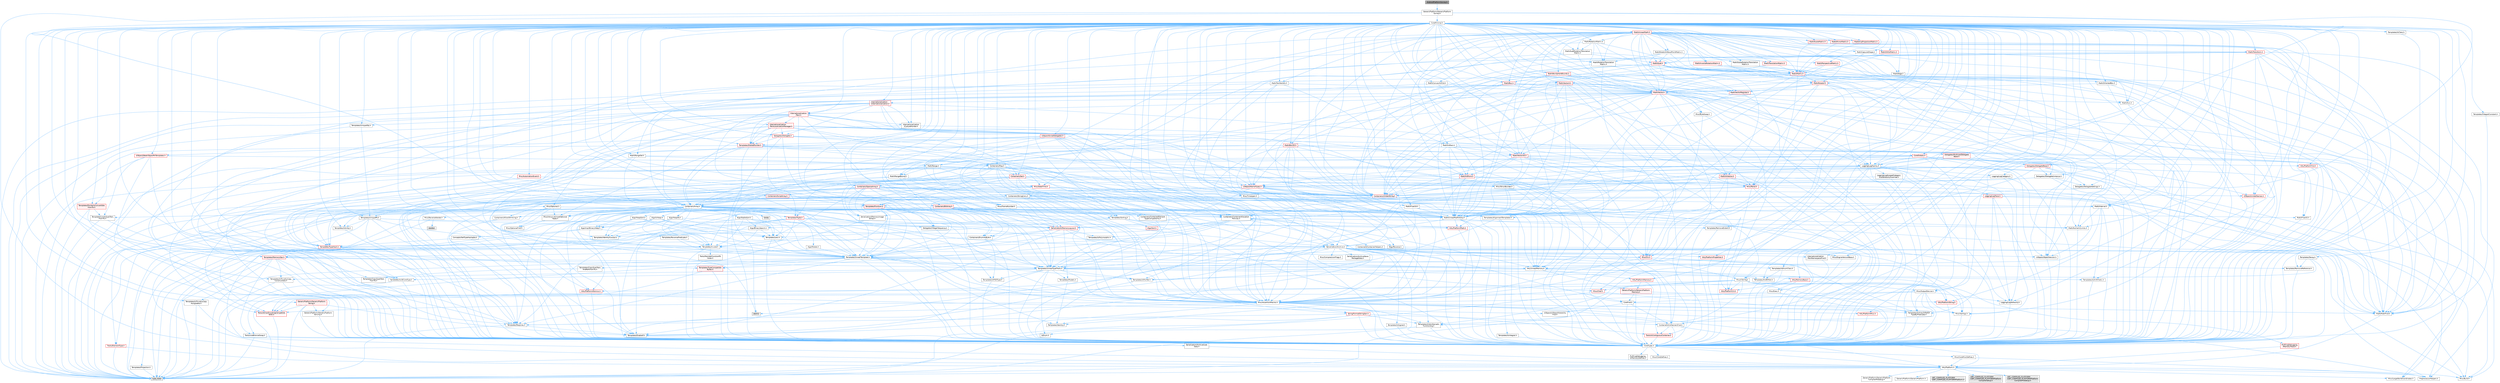 digraph "AndroidPlatformSurvey.h"
{
 // INTERACTIVE_SVG=YES
 // LATEX_PDF_SIZE
  bgcolor="transparent";
  edge [fontname=Helvetica,fontsize=10,labelfontname=Helvetica,labelfontsize=10];
  node [fontname=Helvetica,fontsize=10,shape=box,height=0.2,width=0.4];
  Node1 [id="Node000001",label="AndroidPlatformSurvey.h",height=0.2,width=0.4,color="gray40", fillcolor="grey60", style="filled", fontcolor="black",tooltip=" "];
  Node1 -> Node2 [id="edge1_Node000001_Node000002",color="steelblue1",style="solid",tooltip=" "];
  Node2 [id="Node000002",label="GenericPlatform/GenericPlatform\lSurvey.h",height=0.2,width=0.4,color="grey40", fillcolor="white", style="filled",URL="$dd/d93/GenericPlatformSurvey_8h.html",tooltip=" "];
  Node2 -> Node3 [id="edge2_Node000002_Node000003",color="steelblue1",style="solid",tooltip=" "];
  Node3 [id="Node000003",label="Containers/Array.h",height=0.2,width=0.4,color="grey40", fillcolor="white", style="filled",URL="$df/dd0/Array_8h.html",tooltip=" "];
  Node3 -> Node4 [id="edge3_Node000003_Node000004",color="steelblue1",style="solid",tooltip=" "];
  Node4 [id="Node000004",label="CoreTypes.h",height=0.2,width=0.4,color="grey40", fillcolor="white", style="filled",URL="$dc/dec/CoreTypes_8h.html",tooltip=" "];
  Node4 -> Node5 [id="edge4_Node000004_Node000005",color="steelblue1",style="solid",tooltip=" "];
  Node5 [id="Node000005",label="HAL/Platform.h",height=0.2,width=0.4,color="grey40", fillcolor="white", style="filled",URL="$d9/dd0/Platform_8h.html",tooltip=" "];
  Node5 -> Node6 [id="edge5_Node000005_Node000006",color="steelblue1",style="solid",tooltip=" "];
  Node6 [id="Node000006",label="Misc/Build.h",height=0.2,width=0.4,color="grey40", fillcolor="white", style="filled",URL="$d3/dbb/Build_8h.html",tooltip=" "];
  Node5 -> Node7 [id="edge6_Node000005_Node000007",color="steelblue1",style="solid",tooltip=" "];
  Node7 [id="Node000007",label="Misc/LargeWorldCoordinates.h",height=0.2,width=0.4,color="grey40", fillcolor="white", style="filled",URL="$d2/dcb/LargeWorldCoordinates_8h.html",tooltip=" "];
  Node5 -> Node8 [id="edge7_Node000005_Node000008",color="steelblue1",style="solid",tooltip=" "];
  Node8 [id="Node000008",label="type_traits",height=0.2,width=0.4,color="grey60", fillcolor="#E0E0E0", style="filled",tooltip=" "];
  Node5 -> Node9 [id="edge8_Node000005_Node000009",color="steelblue1",style="solid",tooltip=" "];
  Node9 [id="Node000009",label="PreprocessorHelpers.h",height=0.2,width=0.4,color="grey40", fillcolor="white", style="filled",URL="$db/ddb/PreprocessorHelpers_8h.html",tooltip=" "];
  Node5 -> Node10 [id="edge9_Node000005_Node000010",color="steelblue1",style="solid",tooltip=" "];
  Node10 [id="Node000010",label="UBT_COMPILED_PLATFORM\l/UBT_COMPILED_PLATFORMPlatform\lCompilerPreSetup.h",height=0.2,width=0.4,color="grey60", fillcolor="#E0E0E0", style="filled",tooltip=" "];
  Node5 -> Node11 [id="edge10_Node000005_Node000011",color="steelblue1",style="solid",tooltip=" "];
  Node11 [id="Node000011",label="GenericPlatform/GenericPlatform\lCompilerPreSetup.h",height=0.2,width=0.4,color="grey40", fillcolor="white", style="filled",URL="$d9/dc8/GenericPlatformCompilerPreSetup_8h.html",tooltip=" "];
  Node5 -> Node12 [id="edge11_Node000005_Node000012",color="steelblue1",style="solid",tooltip=" "];
  Node12 [id="Node000012",label="GenericPlatform/GenericPlatform.h",height=0.2,width=0.4,color="grey40", fillcolor="white", style="filled",URL="$d6/d84/GenericPlatform_8h.html",tooltip=" "];
  Node5 -> Node13 [id="edge12_Node000005_Node000013",color="steelblue1",style="solid",tooltip=" "];
  Node13 [id="Node000013",label="UBT_COMPILED_PLATFORM\l/UBT_COMPILED_PLATFORMPlatform.h",height=0.2,width=0.4,color="grey60", fillcolor="#E0E0E0", style="filled",tooltip=" "];
  Node5 -> Node14 [id="edge13_Node000005_Node000014",color="steelblue1",style="solid",tooltip=" "];
  Node14 [id="Node000014",label="UBT_COMPILED_PLATFORM\l/UBT_COMPILED_PLATFORMPlatform\lCompilerSetup.h",height=0.2,width=0.4,color="grey60", fillcolor="#E0E0E0", style="filled",tooltip=" "];
  Node4 -> Node15 [id="edge14_Node000004_Node000015",color="steelblue1",style="solid",tooltip=" "];
  Node15 [id="Node000015",label="ProfilingDebugging\l/UMemoryDefines.h",height=0.2,width=0.4,color="grey40", fillcolor="white", style="filled",URL="$d2/da2/UMemoryDefines_8h.html",tooltip=" "];
  Node4 -> Node16 [id="edge15_Node000004_Node000016",color="steelblue1",style="solid",tooltip=" "];
  Node16 [id="Node000016",label="Misc/CoreMiscDefines.h",height=0.2,width=0.4,color="grey40", fillcolor="white", style="filled",URL="$da/d38/CoreMiscDefines_8h.html",tooltip=" "];
  Node16 -> Node5 [id="edge16_Node000016_Node000005",color="steelblue1",style="solid",tooltip=" "];
  Node16 -> Node9 [id="edge17_Node000016_Node000009",color="steelblue1",style="solid",tooltip=" "];
  Node4 -> Node17 [id="edge18_Node000004_Node000017",color="steelblue1",style="solid",tooltip=" "];
  Node17 [id="Node000017",label="Misc/CoreDefines.h",height=0.2,width=0.4,color="grey40", fillcolor="white", style="filled",URL="$d3/dd2/CoreDefines_8h.html",tooltip=" "];
  Node3 -> Node18 [id="edge19_Node000003_Node000018",color="steelblue1",style="solid",tooltip=" "];
  Node18 [id="Node000018",label="Misc/AssertionMacros.h",height=0.2,width=0.4,color="grey40", fillcolor="white", style="filled",URL="$d0/dfa/AssertionMacros_8h.html",tooltip=" "];
  Node18 -> Node4 [id="edge20_Node000018_Node000004",color="steelblue1",style="solid",tooltip=" "];
  Node18 -> Node5 [id="edge21_Node000018_Node000005",color="steelblue1",style="solid",tooltip=" "];
  Node18 -> Node19 [id="edge22_Node000018_Node000019",color="steelblue1",style="solid",tooltip=" "];
  Node19 [id="Node000019",label="HAL/PlatformMisc.h",height=0.2,width=0.4,color="red", fillcolor="#FFF0F0", style="filled",URL="$d0/df5/PlatformMisc_8h.html",tooltip=" "];
  Node19 -> Node4 [id="edge23_Node000019_Node000004",color="steelblue1",style="solid",tooltip=" "];
  Node18 -> Node9 [id="edge24_Node000018_Node000009",color="steelblue1",style="solid",tooltip=" "];
  Node18 -> Node55 [id="edge25_Node000018_Node000055",color="steelblue1",style="solid",tooltip=" "];
  Node55 [id="Node000055",label="Templates/EnableIf.h",height=0.2,width=0.4,color="grey40", fillcolor="white", style="filled",URL="$d7/d60/EnableIf_8h.html",tooltip=" "];
  Node55 -> Node4 [id="edge26_Node000055_Node000004",color="steelblue1",style="solid",tooltip=" "];
  Node18 -> Node56 [id="edge27_Node000018_Node000056",color="steelblue1",style="solid",tooltip=" "];
  Node56 [id="Node000056",label="Templates/IsArrayOrRefOf\lTypeByPredicate.h",height=0.2,width=0.4,color="grey40", fillcolor="white", style="filled",URL="$d6/da1/IsArrayOrRefOfTypeByPredicate_8h.html",tooltip=" "];
  Node56 -> Node4 [id="edge28_Node000056_Node000004",color="steelblue1",style="solid",tooltip=" "];
  Node18 -> Node57 [id="edge29_Node000018_Node000057",color="steelblue1",style="solid",tooltip=" "];
  Node57 [id="Node000057",label="Templates/IsValidVariadic\lFunctionArg.h",height=0.2,width=0.4,color="grey40", fillcolor="white", style="filled",URL="$d0/dc8/IsValidVariadicFunctionArg_8h.html",tooltip=" "];
  Node57 -> Node4 [id="edge30_Node000057_Node000004",color="steelblue1",style="solid",tooltip=" "];
  Node57 -> Node58 [id="edge31_Node000057_Node000058",color="steelblue1",style="solid",tooltip=" "];
  Node58 [id="Node000058",label="IsEnum.h",height=0.2,width=0.4,color="grey40", fillcolor="white", style="filled",URL="$d4/de5/IsEnum_8h.html",tooltip=" "];
  Node57 -> Node8 [id="edge32_Node000057_Node000008",color="steelblue1",style="solid",tooltip=" "];
  Node18 -> Node59 [id="edge33_Node000018_Node000059",color="steelblue1",style="solid",tooltip=" "];
  Node59 [id="Node000059",label="Traits/IsCharEncodingCompatible\lWith.h",height=0.2,width=0.4,color="red", fillcolor="#FFF0F0", style="filled",URL="$df/dd1/IsCharEncodingCompatibleWith_8h.html",tooltip=" "];
  Node59 -> Node8 [id="edge34_Node000059_Node000008",color="steelblue1",style="solid",tooltip=" "];
  Node18 -> Node61 [id="edge35_Node000018_Node000061",color="steelblue1",style="solid",tooltip=" "];
  Node61 [id="Node000061",label="Misc/VarArgs.h",height=0.2,width=0.4,color="grey40", fillcolor="white", style="filled",URL="$d5/d6f/VarArgs_8h.html",tooltip=" "];
  Node61 -> Node4 [id="edge36_Node000061_Node000004",color="steelblue1",style="solid",tooltip=" "];
  Node18 -> Node62 [id="edge37_Node000018_Node000062",color="steelblue1",style="solid",tooltip=" "];
  Node62 [id="Node000062",label="String/FormatStringSan.h",height=0.2,width=0.4,color="red", fillcolor="#FFF0F0", style="filled",URL="$d3/d8b/FormatStringSan_8h.html",tooltip=" "];
  Node62 -> Node8 [id="edge38_Node000062_Node000008",color="steelblue1",style="solid",tooltip=" "];
  Node62 -> Node4 [id="edge39_Node000062_Node000004",color="steelblue1",style="solid",tooltip=" "];
  Node62 -> Node63 [id="edge40_Node000062_Node000063",color="steelblue1",style="solid",tooltip=" "];
  Node63 [id="Node000063",label="Templates/Requires.h",height=0.2,width=0.4,color="grey40", fillcolor="white", style="filled",URL="$dc/d96/Requires_8h.html",tooltip=" "];
  Node63 -> Node55 [id="edge41_Node000063_Node000055",color="steelblue1",style="solid",tooltip=" "];
  Node63 -> Node8 [id="edge42_Node000063_Node000008",color="steelblue1",style="solid",tooltip=" "];
  Node62 -> Node64 [id="edge43_Node000062_Node000064",color="steelblue1",style="solid",tooltip=" "];
  Node64 [id="Node000064",label="Templates/Identity.h",height=0.2,width=0.4,color="grey40", fillcolor="white", style="filled",URL="$d0/dd5/Identity_8h.html",tooltip=" "];
  Node62 -> Node57 [id="edge44_Node000062_Node000057",color="steelblue1",style="solid",tooltip=" "];
  Node62 -> Node27 [id="edge45_Node000062_Node000027",color="steelblue1",style="solid",tooltip=" "];
  Node27 [id="Node000027",label="Containers/ContainersFwd.h",height=0.2,width=0.4,color="grey40", fillcolor="white", style="filled",URL="$d4/d0a/ContainersFwd_8h.html",tooltip=" "];
  Node27 -> Node5 [id="edge46_Node000027_Node000005",color="steelblue1",style="solid",tooltip=" "];
  Node27 -> Node4 [id="edge47_Node000027_Node000004",color="steelblue1",style="solid",tooltip=" "];
  Node27 -> Node24 [id="edge48_Node000027_Node000024",color="steelblue1",style="solid",tooltip=" "];
  Node24 [id="Node000024",label="Traits/IsContiguousContainer.h",height=0.2,width=0.4,color="red", fillcolor="#FFF0F0", style="filled",URL="$d5/d3c/IsContiguousContainer_8h.html",tooltip=" "];
  Node24 -> Node4 [id="edge49_Node000024_Node000004",color="steelblue1",style="solid",tooltip=" "];
  Node18 -> Node68 [id="edge50_Node000018_Node000068",color="steelblue1",style="solid",tooltip=" "];
  Node68 [id="Node000068",label="atomic",height=0.2,width=0.4,color="grey60", fillcolor="#E0E0E0", style="filled",tooltip=" "];
  Node3 -> Node69 [id="edge51_Node000003_Node000069",color="steelblue1",style="solid",tooltip=" "];
  Node69 [id="Node000069",label="Misc/IntrusiveUnsetOptional\lState.h",height=0.2,width=0.4,color="grey40", fillcolor="white", style="filled",URL="$d2/d0a/IntrusiveUnsetOptionalState_8h.html",tooltip=" "];
  Node69 -> Node70 [id="edge52_Node000069_Node000070",color="steelblue1",style="solid",tooltip=" "];
  Node70 [id="Node000070",label="Misc/OptionalFwd.h",height=0.2,width=0.4,color="grey40", fillcolor="white", style="filled",URL="$dc/d50/OptionalFwd_8h.html",tooltip=" "];
  Node3 -> Node71 [id="edge53_Node000003_Node000071",color="steelblue1",style="solid",tooltip=" "];
  Node71 [id="Node000071",label="Misc/ReverseIterate.h",height=0.2,width=0.4,color="grey40", fillcolor="white", style="filled",URL="$db/de3/ReverseIterate_8h.html",tooltip=" "];
  Node71 -> Node5 [id="edge54_Node000071_Node000005",color="steelblue1",style="solid",tooltip=" "];
  Node71 -> Node72 [id="edge55_Node000071_Node000072",color="steelblue1",style="solid",tooltip=" "];
  Node72 [id="Node000072",label="iterator",height=0.2,width=0.4,color="grey60", fillcolor="#E0E0E0", style="filled",tooltip=" "];
  Node3 -> Node73 [id="edge56_Node000003_Node000073",color="steelblue1",style="solid",tooltip=" "];
  Node73 [id="Node000073",label="HAL/UnrealMemory.h",height=0.2,width=0.4,color="grey40", fillcolor="white", style="filled",URL="$d9/d96/UnrealMemory_8h.html",tooltip=" "];
  Node73 -> Node4 [id="edge57_Node000073_Node000004",color="steelblue1",style="solid",tooltip=" "];
  Node73 -> Node74 [id="edge58_Node000073_Node000074",color="steelblue1",style="solid",tooltip=" "];
  Node74 [id="Node000074",label="GenericPlatform/GenericPlatform\lMemory.h",height=0.2,width=0.4,color="red", fillcolor="#FFF0F0", style="filled",URL="$dd/d22/GenericPlatformMemory_8h.html",tooltip=" "];
  Node74 -> Node26 [id="edge59_Node000074_Node000026",color="steelblue1",style="solid",tooltip=" "];
  Node26 [id="Node000026",label="CoreFwd.h",height=0.2,width=0.4,color="grey40", fillcolor="white", style="filled",URL="$d1/d1e/CoreFwd_8h.html",tooltip=" "];
  Node26 -> Node4 [id="edge60_Node000026_Node000004",color="steelblue1",style="solid",tooltip=" "];
  Node26 -> Node27 [id="edge61_Node000026_Node000027",color="steelblue1",style="solid",tooltip=" "];
  Node26 -> Node28 [id="edge62_Node000026_Node000028",color="steelblue1",style="solid",tooltip=" "];
  Node28 [id="Node000028",label="Math/MathFwd.h",height=0.2,width=0.4,color="grey40", fillcolor="white", style="filled",URL="$d2/d10/MathFwd_8h.html",tooltip=" "];
  Node28 -> Node5 [id="edge63_Node000028_Node000005",color="steelblue1",style="solid",tooltip=" "];
  Node26 -> Node29 [id="edge64_Node000026_Node000029",color="steelblue1",style="solid",tooltip=" "];
  Node29 [id="Node000029",label="UObject/UObjectHierarchy\lFwd.h",height=0.2,width=0.4,color="grey40", fillcolor="white", style="filled",URL="$d3/d13/UObjectHierarchyFwd_8h.html",tooltip=" "];
  Node74 -> Node4 [id="edge65_Node000074_Node000004",color="steelblue1",style="solid",tooltip=" "];
  Node74 -> Node75 [id="edge66_Node000074_Node000075",color="steelblue1",style="solid",tooltip=" "];
  Node75 [id="Node000075",label="HAL/PlatformString.h",height=0.2,width=0.4,color="red", fillcolor="#FFF0F0", style="filled",URL="$db/db5/PlatformString_8h.html",tooltip=" "];
  Node75 -> Node4 [id="edge67_Node000075_Node000004",color="steelblue1",style="solid",tooltip=" "];
  Node73 -> Node77 [id="edge68_Node000073_Node000077",color="steelblue1",style="solid",tooltip=" "];
  Node77 [id="Node000077",label="HAL/MemoryBase.h",height=0.2,width=0.4,color="red", fillcolor="#FFF0F0", style="filled",URL="$d6/d9f/MemoryBase_8h.html",tooltip=" "];
  Node77 -> Node4 [id="edge69_Node000077_Node000004",color="steelblue1",style="solid",tooltip=" "];
  Node77 -> Node48 [id="edge70_Node000077_Node000048",color="steelblue1",style="solid",tooltip=" "];
  Node48 [id="Node000048",label="HAL/PlatformAtomics.h",height=0.2,width=0.4,color="red", fillcolor="#FFF0F0", style="filled",URL="$d3/d36/PlatformAtomics_8h.html",tooltip=" "];
  Node48 -> Node4 [id="edge71_Node000048_Node000004",color="steelblue1",style="solid",tooltip=" "];
  Node77 -> Node31 [id="edge72_Node000077_Node000031",color="steelblue1",style="solid",tooltip=" "];
  Node31 [id="Node000031",label="HAL/PlatformCrt.h",height=0.2,width=0.4,color="red", fillcolor="#FFF0F0", style="filled",URL="$d8/d75/PlatformCrt_8h.html",tooltip=" "];
  Node77 -> Node78 [id="edge73_Node000077_Node000078",color="steelblue1",style="solid",tooltip=" "];
  Node78 [id="Node000078",label="Misc/Exec.h",height=0.2,width=0.4,color="grey40", fillcolor="white", style="filled",URL="$de/ddb/Exec_8h.html",tooltip=" "];
  Node78 -> Node4 [id="edge74_Node000078_Node000004",color="steelblue1",style="solid",tooltip=" "];
  Node78 -> Node18 [id="edge75_Node000078_Node000018",color="steelblue1",style="solid",tooltip=" "];
  Node77 -> Node79 [id="edge76_Node000077_Node000079",color="steelblue1",style="solid",tooltip=" "];
  Node79 [id="Node000079",label="Misc/OutputDevice.h",height=0.2,width=0.4,color="grey40", fillcolor="white", style="filled",URL="$d7/d32/OutputDevice_8h.html",tooltip=" "];
  Node79 -> Node26 [id="edge77_Node000079_Node000026",color="steelblue1",style="solid",tooltip=" "];
  Node79 -> Node4 [id="edge78_Node000079_Node000004",color="steelblue1",style="solid",tooltip=" "];
  Node79 -> Node80 [id="edge79_Node000079_Node000080",color="steelblue1",style="solid",tooltip=" "];
  Node80 [id="Node000080",label="Logging/LogVerbosity.h",height=0.2,width=0.4,color="grey40", fillcolor="white", style="filled",URL="$d2/d8f/LogVerbosity_8h.html",tooltip=" "];
  Node80 -> Node4 [id="edge80_Node000080_Node000004",color="steelblue1",style="solid",tooltip=" "];
  Node79 -> Node61 [id="edge81_Node000079_Node000061",color="steelblue1",style="solid",tooltip=" "];
  Node79 -> Node56 [id="edge82_Node000079_Node000056",color="steelblue1",style="solid",tooltip=" "];
  Node79 -> Node57 [id="edge83_Node000079_Node000057",color="steelblue1",style="solid",tooltip=" "];
  Node79 -> Node59 [id="edge84_Node000079_Node000059",color="steelblue1",style="solid",tooltip=" "];
  Node73 -> Node90 [id="edge85_Node000073_Node000090",color="steelblue1",style="solid",tooltip=" "];
  Node90 [id="Node000090",label="HAL/PlatformMemory.h",height=0.2,width=0.4,color="red", fillcolor="#FFF0F0", style="filled",URL="$de/d68/PlatformMemory_8h.html",tooltip=" "];
  Node90 -> Node4 [id="edge86_Node000090_Node000004",color="steelblue1",style="solid",tooltip=" "];
  Node90 -> Node74 [id="edge87_Node000090_Node000074",color="steelblue1",style="solid",tooltip=" "];
  Node73 -> Node92 [id="edge88_Node000073_Node000092",color="steelblue1",style="solid",tooltip=" "];
  Node92 [id="Node000092",label="ProfilingDebugging\l/MemoryTrace.h",height=0.2,width=0.4,color="red", fillcolor="#FFF0F0", style="filled",URL="$da/dd7/MemoryTrace_8h.html",tooltip=" "];
  Node92 -> Node5 [id="edge89_Node000092_Node000005",color="steelblue1",style="solid",tooltip=" "];
  Node73 -> Node93 [id="edge90_Node000073_Node000093",color="steelblue1",style="solid",tooltip=" "];
  Node93 [id="Node000093",label="Templates/IsPointer.h",height=0.2,width=0.4,color="grey40", fillcolor="white", style="filled",URL="$d7/d05/IsPointer_8h.html",tooltip=" "];
  Node93 -> Node4 [id="edge91_Node000093_Node000004",color="steelblue1",style="solid",tooltip=" "];
  Node3 -> Node94 [id="edge92_Node000003_Node000094",color="steelblue1",style="solid",tooltip=" "];
  Node94 [id="Node000094",label="Templates/UnrealTypeTraits.h",height=0.2,width=0.4,color="grey40", fillcolor="white", style="filled",URL="$d2/d2d/UnrealTypeTraits_8h.html",tooltip=" "];
  Node94 -> Node4 [id="edge93_Node000094_Node000004",color="steelblue1",style="solid",tooltip=" "];
  Node94 -> Node93 [id="edge94_Node000094_Node000093",color="steelblue1",style="solid",tooltip=" "];
  Node94 -> Node18 [id="edge95_Node000094_Node000018",color="steelblue1",style="solid",tooltip=" "];
  Node94 -> Node86 [id="edge96_Node000094_Node000086",color="steelblue1",style="solid",tooltip=" "];
  Node86 [id="Node000086",label="Templates/AndOrNot.h",height=0.2,width=0.4,color="grey40", fillcolor="white", style="filled",URL="$db/d0a/AndOrNot_8h.html",tooltip=" "];
  Node86 -> Node4 [id="edge97_Node000086_Node000004",color="steelblue1",style="solid",tooltip=" "];
  Node94 -> Node55 [id="edge98_Node000094_Node000055",color="steelblue1",style="solid",tooltip=" "];
  Node94 -> Node95 [id="edge99_Node000094_Node000095",color="steelblue1",style="solid",tooltip=" "];
  Node95 [id="Node000095",label="Templates/IsArithmetic.h",height=0.2,width=0.4,color="grey40", fillcolor="white", style="filled",URL="$d2/d5d/IsArithmetic_8h.html",tooltip=" "];
  Node95 -> Node4 [id="edge100_Node000095_Node000004",color="steelblue1",style="solid",tooltip=" "];
  Node94 -> Node58 [id="edge101_Node000094_Node000058",color="steelblue1",style="solid",tooltip=" "];
  Node94 -> Node96 [id="edge102_Node000094_Node000096",color="steelblue1",style="solid",tooltip=" "];
  Node96 [id="Node000096",label="Templates/Models.h",height=0.2,width=0.4,color="grey40", fillcolor="white", style="filled",URL="$d3/d0c/Models_8h.html",tooltip=" "];
  Node96 -> Node64 [id="edge103_Node000096_Node000064",color="steelblue1",style="solid",tooltip=" "];
  Node94 -> Node97 [id="edge104_Node000094_Node000097",color="steelblue1",style="solid",tooltip=" "];
  Node97 [id="Node000097",label="Templates/IsPODType.h",height=0.2,width=0.4,color="grey40", fillcolor="white", style="filled",URL="$d7/db1/IsPODType_8h.html",tooltip=" "];
  Node97 -> Node4 [id="edge105_Node000097_Node000004",color="steelblue1",style="solid",tooltip=" "];
  Node94 -> Node98 [id="edge106_Node000094_Node000098",color="steelblue1",style="solid",tooltip=" "];
  Node98 [id="Node000098",label="Templates/IsUECoreType.h",height=0.2,width=0.4,color="grey40", fillcolor="white", style="filled",URL="$d1/db8/IsUECoreType_8h.html",tooltip=" "];
  Node98 -> Node4 [id="edge107_Node000098_Node000004",color="steelblue1",style="solid",tooltip=" "];
  Node98 -> Node8 [id="edge108_Node000098_Node000008",color="steelblue1",style="solid",tooltip=" "];
  Node94 -> Node87 [id="edge109_Node000094_Node000087",color="steelblue1",style="solid",tooltip=" "];
  Node87 [id="Node000087",label="Templates/IsTriviallyCopy\lConstructible.h",height=0.2,width=0.4,color="grey40", fillcolor="white", style="filled",URL="$d3/d78/IsTriviallyCopyConstructible_8h.html",tooltip=" "];
  Node87 -> Node4 [id="edge110_Node000087_Node000004",color="steelblue1",style="solid",tooltip=" "];
  Node87 -> Node8 [id="edge111_Node000087_Node000008",color="steelblue1",style="solid",tooltip=" "];
  Node3 -> Node99 [id="edge112_Node000003_Node000099",color="steelblue1",style="solid",tooltip=" "];
  Node99 [id="Node000099",label="Templates/UnrealTemplate.h",height=0.2,width=0.4,color="grey40", fillcolor="white", style="filled",URL="$d4/d24/UnrealTemplate_8h.html",tooltip=" "];
  Node99 -> Node4 [id="edge113_Node000099_Node000004",color="steelblue1",style="solid",tooltip=" "];
  Node99 -> Node93 [id="edge114_Node000099_Node000093",color="steelblue1",style="solid",tooltip=" "];
  Node99 -> Node73 [id="edge115_Node000099_Node000073",color="steelblue1",style="solid",tooltip=" "];
  Node99 -> Node100 [id="edge116_Node000099_Node000100",color="steelblue1",style="solid",tooltip=" "];
  Node100 [id="Node000100",label="Templates/CopyQualifiers\lAndRefsFromTo.h",height=0.2,width=0.4,color="grey40", fillcolor="white", style="filled",URL="$d3/db3/CopyQualifiersAndRefsFromTo_8h.html",tooltip=" "];
  Node100 -> Node101 [id="edge117_Node000100_Node000101",color="steelblue1",style="solid",tooltip=" "];
  Node101 [id="Node000101",label="Templates/CopyQualifiers\lFromTo.h",height=0.2,width=0.4,color="grey40", fillcolor="white", style="filled",URL="$d5/db4/CopyQualifiersFromTo_8h.html",tooltip=" "];
  Node99 -> Node94 [id="edge118_Node000099_Node000094",color="steelblue1",style="solid",tooltip=" "];
  Node99 -> Node102 [id="edge119_Node000099_Node000102",color="steelblue1",style="solid",tooltip=" "];
  Node102 [id="Node000102",label="Templates/RemoveReference.h",height=0.2,width=0.4,color="grey40", fillcolor="white", style="filled",URL="$da/dbe/RemoveReference_8h.html",tooltip=" "];
  Node102 -> Node4 [id="edge120_Node000102_Node000004",color="steelblue1",style="solid",tooltip=" "];
  Node99 -> Node63 [id="edge121_Node000099_Node000063",color="steelblue1",style="solid",tooltip=" "];
  Node99 -> Node103 [id="edge122_Node000099_Node000103",color="steelblue1",style="solid",tooltip=" "];
  Node103 [id="Node000103",label="Templates/TypeCompatible\lBytes.h",height=0.2,width=0.4,color="red", fillcolor="#FFF0F0", style="filled",URL="$df/d0a/TypeCompatibleBytes_8h.html",tooltip=" "];
  Node103 -> Node4 [id="edge123_Node000103_Node000004",color="steelblue1",style="solid",tooltip=" "];
  Node103 -> Node8 [id="edge124_Node000103_Node000008",color="steelblue1",style="solid",tooltip=" "];
  Node99 -> Node64 [id="edge125_Node000099_Node000064",color="steelblue1",style="solid",tooltip=" "];
  Node99 -> Node24 [id="edge126_Node000099_Node000024",color="steelblue1",style="solid",tooltip=" "];
  Node99 -> Node104 [id="edge127_Node000099_Node000104",color="steelblue1",style="solid",tooltip=" "];
  Node104 [id="Node000104",label="Traits/UseBitwiseSwap.h",height=0.2,width=0.4,color="grey40", fillcolor="white", style="filled",URL="$db/df3/UseBitwiseSwap_8h.html",tooltip=" "];
  Node104 -> Node4 [id="edge128_Node000104_Node000004",color="steelblue1",style="solid",tooltip=" "];
  Node104 -> Node8 [id="edge129_Node000104_Node000008",color="steelblue1",style="solid",tooltip=" "];
  Node99 -> Node8 [id="edge130_Node000099_Node000008",color="steelblue1",style="solid",tooltip=" "];
  Node3 -> Node105 [id="edge131_Node000003_Node000105",color="steelblue1",style="solid",tooltip=" "];
  Node105 [id="Node000105",label="Containers/AllowShrinking.h",height=0.2,width=0.4,color="grey40", fillcolor="white", style="filled",URL="$d7/d1a/AllowShrinking_8h.html",tooltip=" "];
  Node105 -> Node4 [id="edge132_Node000105_Node000004",color="steelblue1",style="solid",tooltip=" "];
  Node3 -> Node106 [id="edge133_Node000003_Node000106",color="steelblue1",style="solid",tooltip=" "];
  Node106 [id="Node000106",label="Containers/ContainerAllocation\lPolicies.h",height=0.2,width=0.4,color="grey40", fillcolor="white", style="filled",URL="$d7/dff/ContainerAllocationPolicies_8h.html",tooltip=" "];
  Node106 -> Node4 [id="edge134_Node000106_Node000004",color="steelblue1",style="solid",tooltip=" "];
  Node106 -> Node107 [id="edge135_Node000106_Node000107",color="steelblue1",style="solid",tooltip=" "];
  Node107 [id="Node000107",label="Containers/ContainerHelpers.h",height=0.2,width=0.4,color="grey40", fillcolor="white", style="filled",URL="$d7/d33/ContainerHelpers_8h.html",tooltip=" "];
  Node107 -> Node4 [id="edge136_Node000107_Node000004",color="steelblue1",style="solid",tooltip=" "];
  Node106 -> Node106 [id="edge137_Node000106_Node000106",color="steelblue1",style="solid",tooltip=" "];
  Node106 -> Node108 [id="edge138_Node000106_Node000108",color="steelblue1",style="solid",tooltip=" "];
  Node108 [id="Node000108",label="HAL/PlatformMath.h",height=0.2,width=0.4,color="red", fillcolor="#FFF0F0", style="filled",URL="$dc/d53/PlatformMath_8h.html",tooltip=" "];
  Node108 -> Node4 [id="edge139_Node000108_Node000004",color="steelblue1",style="solid",tooltip=" "];
  Node106 -> Node73 [id="edge140_Node000106_Node000073",color="steelblue1",style="solid",tooltip=" "];
  Node106 -> Node41 [id="edge141_Node000106_Node000041",color="steelblue1",style="solid",tooltip=" "];
  Node41 [id="Node000041",label="Math/NumericLimits.h",height=0.2,width=0.4,color="grey40", fillcolor="white", style="filled",URL="$df/d1b/NumericLimits_8h.html",tooltip=" "];
  Node41 -> Node4 [id="edge142_Node000041_Node000004",color="steelblue1",style="solid",tooltip=" "];
  Node106 -> Node18 [id="edge143_Node000106_Node000018",color="steelblue1",style="solid",tooltip=" "];
  Node106 -> Node116 [id="edge144_Node000106_Node000116",color="steelblue1",style="solid",tooltip=" "];
  Node116 [id="Node000116",label="Templates/IsPolymorphic.h",height=0.2,width=0.4,color="grey40", fillcolor="white", style="filled",URL="$dc/d20/IsPolymorphic_8h.html",tooltip=" "];
  Node106 -> Node117 [id="edge145_Node000106_Node000117",color="steelblue1",style="solid",tooltip=" "];
  Node117 [id="Node000117",label="Templates/MemoryOps.h",height=0.2,width=0.4,color="red", fillcolor="#FFF0F0", style="filled",URL="$db/dea/MemoryOps_8h.html",tooltip=" "];
  Node117 -> Node4 [id="edge146_Node000117_Node000004",color="steelblue1",style="solid",tooltip=" "];
  Node117 -> Node73 [id="edge147_Node000117_Node000073",color="steelblue1",style="solid",tooltip=" "];
  Node117 -> Node88 [id="edge148_Node000117_Node000088",color="steelblue1",style="solid",tooltip=" "];
  Node88 [id="Node000088",label="Templates/IsTriviallyCopy\lAssignable.h",height=0.2,width=0.4,color="grey40", fillcolor="white", style="filled",URL="$d2/df2/IsTriviallyCopyAssignable_8h.html",tooltip=" "];
  Node88 -> Node4 [id="edge149_Node000088_Node000004",color="steelblue1",style="solid",tooltip=" "];
  Node88 -> Node8 [id="edge150_Node000088_Node000008",color="steelblue1",style="solid",tooltip=" "];
  Node117 -> Node87 [id="edge151_Node000117_Node000087",color="steelblue1",style="solid",tooltip=" "];
  Node117 -> Node63 [id="edge152_Node000117_Node000063",color="steelblue1",style="solid",tooltip=" "];
  Node117 -> Node94 [id="edge153_Node000117_Node000094",color="steelblue1",style="solid",tooltip=" "];
  Node117 -> Node104 [id="edge154_Node000117_Node000104",color="steelblue1",style="solid",tooltip=" "];
  Node117 -> Node8 [id="edge155_Node000117_Node000008",color="steelblue1",style="solid",tooltip=" "];
  Node106 -> Node103 [id="edge156_Node000106_Node000103",color="steelblue1",style="solid",tooltip=" "];
  Node106 -> Node8 [id="edge157_Node000106_Node000008",color="steelblue1",style="solid",tooltip=" "];
  Node3 -> Node118 [id="edge158_Node000003_Node000118",color="steelblue1",style="solid",tooltip=" "];
  Node118 [id="Node000118",label="Containers/ContainerElement\lTypeCompatibility.h",height=0.2,width=0.4,color="grey40", fillcolor="white", style="filled",URL="$df/ddf/ContainerElementTypeCompatibility_8h.html",tooltip=" "];
  Node118 -> Node4 [id="edge159_Node000118_Node000004",color="steelblue1",style="solid",tooltip=" "];
  Node118 -> Node94 [id="edge160_Node000118_Node000094",color="steelblue1",style="solid",tooltip=" "];
  Node3 -> Node119 [id="edge161_Node000003_Node000119",color="steelblue1",style="solid",tooltip=" "];
  Node119 [id="Node000119",label="Serialization/Archive.h",height=0.2,width=0.4,color="grey40", fillcolor="white", style="filled",URL="$d7/d3b/Archive_8h.html",tooltip=" "];
  Node119 -> Node26 [id="edge162_Node000119_Node000026",color="steelblue1",style="solid",tooltip=" "];
  Node119 -> Node4 [id="edge163_Node000119_Node000004",color="steelblue1",style="solid",tooltip=" "];
  Node119 -> Node120 [id="edge164_Node000119_Node000120",color="steelblue1",style="solid",tooltip=" "];
  Node120 [id="Node000120",label="HAL/PlatformProperties.h",height=0.2,width=0.4,color="red", fillcolor="#FFF0F0", style="filled",URL="$d9/db0/PlatformProperties_8h.html",tooltip=" "];
  Node120 -> Node4 [id="edge165_Node000120_Node000004",color="steelblue1",style="solid",tooltip=" "];
  Node119 -> Node123 [id="edge166_Node000119_Node000123",color="steelblue1",style="solid",tooltip=" "];
  Node123 [id="Node000123",label="Internationalization\l/TextNamespaceFwd.h",height=0.2,width=0.4,color="grey40", fillcolor="white", style="filled",URL="$d8/d97/TextNamespaceFwd_8h.html",tooltip=" "];
  Node123 -> Node4 [id="edge167_Node000123_Node000004",color="steelblue1",style="solid",tooltip=" "];
  Node119 -> Node28 [id="edge168_Node000119_Node000028",color="steelblue1",style="solid",tooltip=" "];
  Node119 -> Node18 [id="edge169_Node000119_Node000018",color="steelblue1",style="solid",tooltip=" "];
  Node119 -> Node6 [id="edge170_Node000119_Node000006",color="steelblue1",style="solid",tooltip=" "];
  Node119 -> Node42 [id="edge171_Node000119_Node000042",color="steelblue1",style="solid",tooltip=" "];
  Node42 [id="Node000042",label="Misc/CompressionFlags.h",height=0.2,width=0.4,color="grey40", fillcolor="white", style="filled",URL="$d9/d76/CompressionFlags_8h.html",tooltip=" "];
  Node119 -> Node124 [id="edge172_Node000119_Node000124",color="steelblue1",style="solid",tooltip=" "];
  Node124 [id="Node000124",label="Misc/EngineVersionBase.h",height=0.2,width=0.4,color="grey40", fillcolor="white", style="filled",URL="$d5/d2b/EngineVersionBase_8h.html",tooltip=" "];
  Node124 -> Node4 [id="edge173_Node000124_Node000004",color="steelblue1",style="solid",tooltip=" "];
  Node119 -> Node61 [id="edge174_Node000119_Node000061",color="steelblue1",style="solid",tooltip=" "];
  Node119 -> Node125 [id="edge175_Node000119_Node000125",color="steelblue1",style="solid",tooltip=" "];
  Node125 [id="Node000125",label="Serialization/ArchiveCook\lData.h",height=0.2,width=0.4,color="grey40", fillcolor="white", style="filled",URL="$dc/db6/ArchiveCookData_8h.html",tooltip=" "];
  Node125 -> Node5 [id="edge176_Node000125_Node000005",color="steelblue1",style="solid",tooltip=" "];
  Node119 -> Node126 [id="edge177_Node000119_Node000126",color="steelblue1",style="solid",tooltip=" "];
  Node126 [id="Node000126",label="Serialization/ArchiveSave\lPackageData.h",height=0.2,width=0.4,color="grey40", fillcolor="white", style="filled",URL="$d1/d37/ArchiveSavePackageData_8h.html",tooltip=" "];
  Node119 -> Node55 [id="edge178_Node000119_Node000055",color="steelblue1",style="solid",tooltip=" "];
  Node119 -> Node56 [id="edge179_Node000119_Node000056",color="steelblue1",style="solid",tooltip=" "];
  Node119 -> Node127 [id="edge180_Node000119_Node000127",color="steelblue1",style="solid",tooltip=" "];
  Node127 [id="Node000127",label="Templates/IsEnumClass.h",height=0.2,width=0.4,color="grey40", fillcolor="white", style="filled",URL="$d7/d15/IsEnumClass_8h.html",tooltip=" "];
  Node127 -> Node4 [id="edge181_Node000127_Node000004",color="steelblue1",style="solid",tooltip=" "];
  Node127 -> Node86 [id="edge182_Node000127_Node000086",color="steelblue1",style="solid",tooltip=" "];
  Node119 -> Node113 [id="edge183_Node000119_Node000113",color="steelblue1",style="solid",tooltip=" "];
  Node113 [id="Node000113",label="Templates/IsSigned.h",height=0.2,width=0.4,color="grey40", fillcolor="white", style="filled",URL="$d8/dd8/IsSigned_8h.html",tooltip=" "];
  Node113 -> Node4 [id="edge184_Node000113_Node000004",color="steelblue1",style="solid",tooltip=" "];
  Node119 -> Node57 [id="edge185_Node000119_Node000057",color="steelblue1",style="solid",tooltip=" "];
  Node119 -> Node99 [id="edge186_Node000119_Node000099",color="steelblue1",style="solid",tooltip=" "];
  Node119 -> Node59 [id="edge187_Node000119_Node000059",color="steelblue1",style="solid",tooltip=" "];
  Node119 -> Node128 [id="edge188_Node000119_Node000128",color="steelblue1",style="solid",tooltip=" "];
  Node128 [id="Node000128",label="UObject/ObjectVersion.h",height=0.2,width=0.4,color="grey40", fillcolor="white", style="filled",URL="$da/d63/ObjectVersion_8h.html",tooltip=" "];
  Node128 -> Node4 [id="edge189_Node000128_Node000004",color="steelblue1",style="solid",tooltip=" "];
  Node3 -> Node129 [id="edge190_Node000003_Node000129",color="steelblue1",style="solid",tooltip=" "];
  Node129 [id="Node000129",label="Serialization/MemoryImage\lWriter.h",height=0.2,width=0.4,color="grey40", fillcolor="white", style="filled",URL="$d0/d08/MemoryImageWriter_8h.html",tooltip=" "];
  Node129 -> Node4 [id="edge191_Node000129_Node000004",color="steelblue1",style="solid",tooltip=" "];
  Node129 -> Node130 [id="edge192_Node000129_Node000130",color="steelblue1",style="solid",tooltip=" "];
  Node130 [id="Node000130",label="Serialization/MemoryLayout.h",height=0.2,width=0.4,color="red", fillcolor="#FFF0F0", style="filled",URL="$d7/d66/MemoryLayout_8h.html",tooltip=" "];
  Node130 -> Node133 [id="edge193_Node000130_Node000133",color="steelblue1",style="solid",tooltip=" "];
  Node133 [id="Node000133",label="Containers/EnumAsByte.h",height=0.2,width=0.4,color="grey40", fillcolor="white", style="filled",URL="$d6/d9a/EnumAsByte_8h.html",tooltip=" "];
  Node133 -> Node4 [id="edge194_Node000133_Node000004",color="steelblue1",style="solid",tooltip=" "];
  Node133 -> Node97 [id="edge195_Node000133_Node000097",color="steelblue1",style="solid",tooltip=" "];
  Node133 -> Node134 [id="edge196_Node000133_Node000134",color="steelblue1",style="solid",tooltip=" "];
  Node134 [id="Node000134",label="Templates/TypeHash.h",height=0.2,width=0.4,color="red", fillcolor="#FFF0F0", style="filled",URL="$d1/d62/TypeHash_8h.html",tooltip=" "];
  Node134 -> Node4 [id="edge197_Node000134_Node000004",color="steelblue1",style="solid",tooltip=" "];
  Node134 -> Node63 [id="edge198_Node000134_Node000063",color="steelblue1",style="solid",tooltip=" "];
  Node134 -> Node135 [id="edge199_Node000134_Node000135",color="steelblue1",style="solid",tooltip=" "];
  Node135 [id="Node000135",label="Misc/Crc.h",height=0.2,width=0.4,color="red", fillcolor="#FFF0F0", style="filled",URL="$d4/dd2/Crc_8h.html",tooltip=" "];
  Node135 -> Node4 [id="edge200_Node000135_Node000004",color="steelblue1",style="solid",tooltip=" "];
  Node135 -> Node75 [id="edge201_Node000135_Node000075",color="steelblue1",style="solid",tooltip=" "];
  Node135 -> Node18 [id="edge202_Node000135_Node000018",color="steelblue1",style="solid",tooltip=" "];
  Node135 -> Node136 [id="edge203_Node000135_Node000136",color="steelblue1",style="solid",tooltip=" "];
  Node136 [id="Node000136",label="Misc/CString.h",height=0.2,width=0.4,color="grey40", fillcolor="white", style="filled",URL="$d2/d49/CString_8h.html",tooltip=" "];
  Node136 -> Node4 [id="edge204_Node000136_Node000004",color="steelblue1",style="solid",tooltip=" "];
  Node136 -> Node31 [id="edge205_Node000136_Node000031",color="steelblue1",style="solid",tooltip=" "];
  Node136 -> Node75 [id="edge206_Node000136_Node000075",color="steelblue1",style="solid",tooltip=" "];
  Node136 -> Node18 [id="edge207_Node000136_Node000018",color="steelblue1",style="solid",tooltip=" "];
  Node136 -> Node137 [id="edge208_Node000136_Node000137",color="steelblue1",style="solid",tooltip=" "];
  Node137 [id="Node000137",label="Misc/Char.h",height=0.2,width=0.4,color="red", fillcolor="#FFF0F0", style="filled",URL="$d0/d58/Char_8h.html",tooltip=" "];
  Node137 -> Node4 [id="edge209_Node000137_Node000004",color="steelblue1",style="solid",tooltip=" "];
  Node137 -> Node8 [id="edge210_Node000137_Node000008",color="steelblue1",style="solid",tooltip=" "];
  Node136 -> Node61 [id="edge211_Node000136_Node000061",color="steelblue1",style="solid",tooltip=" "];
  Node136 -> Node56 [id="edge212_Node000136_Node000056",color="steelblue1",style="solid",tooltip=" "];
  Node136 -> Node57 [id="edge213_Node000136_Node000057",color="steelblue1",style="solid",tooltip=" "];
  Node136 -> Node59 [id="edge214_Node000136_Node000059",color="steelblue1",style="solid",tooltip=" "];
  Node135 -> Node137 [id="edge215_Node000135_Node000137",color="steelblue1",style="solid",tooltip=" "];
  Node135 -> Node94 [id="edge216_Node000135_Node000094",color="steelblue1",style="solid",tooltip=" "];
  Node134 -> Node8 [id="edge217_Node000134_Node000008",color="steelblue1",style="solid",tooltip=" "];
  Node130 -> Node73 [id="edge218_Node000130_Node000073",color="steelblue1",style="solid",tooltip=" "];
  Node130 -> Node55 [id="edge219_Node000130_Node000055",color="steelblue1",style="solid",tooltip=" "];
  Node130 -> Node116 [id="edge220_Node000130_Node000116",color="steelblue1",style="solid",tooltip=" "];
  Node130 -> Node96 [id="edge221_Node000130_Node000096",color="steelblue1",style="solid",tooltip=" "];
  Node130 -> Node99 [id="edge222_Node000130_Node000099",color="steelblue1",style="solid",tooltip=" "];
  Node3 -> Node143 [id="edge223_Node000003_Node000143",color="steelblue1",style="solid",tooltip=" "];
  Node143 [id="Node000143",label="Algo/Heapify.h",height=0.2,width=0.4,color="grey40", fillcolor="white", style="filled",URL="$d0/d2a/Heapify_8h.html",tooltip=" "];
  Node143 -> Node144 [id="edge224_Node000143_Node000144",color="steelblue1",style="solid",tooltip=" "];
  Node144 [id="Node000144",label="Algo/Impl/BinaryHeap.h",height=0.2,width=0.4,color="grey40", fillcolor="white", style="filled",URL="$d7/da3/Algo_2Impl_2BinaryHeap_8h.html",tooltip=" "];
  Node144 -> Node145 [id="edge225_Node000144_Node000145",color="steelblue1",style="solid",tooltip=" "];
  Node145 [id="Node000145",label="Templates/Invoke.h",height=0.2,width=0.4,color="grey40", fillcolor="white", style="filled",URL="$d7/deb/Invoke_8h.html",tooltip=" "];
  Node145 -> Node4 [id="edge226_Node000145_Node000004",color="steelblue1",style="solid",tooltip=" "];
  Node145 -> Node146 [id="edge227_Node000145_Node000146",color="steelblue1",style="solid",tooltip=" "];
  Node146 [id="Node000146",label="Traits/MemberFunctionPtr\lOuter.h",height=0.2,width=0.4,color="grey40", fillcolor="white", style="filled",URL="$db/da7/MemberFunctionPtrOuter_8h.html",tooltip=" "];
  Node145 -> Node99 [id="edge228_Node000145_Node000099",color="steelblue1",style="solid",tooltip=" "];
  Node145 -> Node8 [id="edge229_Node000145_Node000008",color="steelblue1",style="solid",tooltip=" "];
  Node144 -> Node147 [id="edge230_Node000144_Node000147",color="steelblue1",style="solid",tooltip=" "];
  Node147 [id="Node000147",label="Templates/Projection.h",height=0.2,width=0.4,color="grey40", fillcolor="white", style="filled",URL="$d7/df0/Projection_8h.html",tooltip=" "];
  Node147 -> Node8 [id="edge231_Node000147_Node000008",color="steelblue1",style="solid",tooltip=" "];
  Node144 -> Node148 [id="edge232_Node000144_Node000148",color="steelblue1",style="solid",tooltip=" "];
  Node148 [id="Node000148",label="Templates/ReversePredicate.h",height=0.2,width=0.4,color="grey40", fillcolor="white", style="filled",URL="$d8/d28/ReversePredicate_8h.html",tooltip=" "];
  Node148 -> Node145 [id="edge233_Node000148_Node000145",color="steelblue1",style="solid",tooltip=" "];
  Node148 -> Node99 [id="edge234_Node000148_Node000099",color="steelblue1",style="solid",tooltip=" "];
  Node144 -> Node8 [id="edge235_Node000144_Node000008",color="steelblue1",style="solid",tooltip=" "];
  Node143 -> Node149 [id="edge236_Node000143_Node000149",color="steelblue1",style="solid",tooltip=" "];
  Node149 [id="Node000149",label="Templates/IdentityFunctor.h",height=0.2,width=0.4,color="grey40", fillcolor="white", style="filled",URL="$d7/d2e/IdentityFunctor_8h.html",tooltip=" "];
  Node149 -> Node5 [id="edge237_Node000149_Node000005",color="steelblue1",style="solid",tooltip=" "];
  Node143 -> Node145 [id="edge238_Node000143_Node000145",color="steelblue1",style="solid",tooltip=" "];
  Node143 -> Node150 [id="edge239_Node000143_Node000150",color="steelblue1",style="solid",tooltip=" "];
  Node150 [id="Node000150",label="Templates/Less.h",height=0.2,width=0.4,color="grey40", fillcolor="white", style="filled",URL="$de/dc8/Less_8h.html",tooltip=" "];
  Node150 -> Node4 [id="edge240_Node000150_Node000004",color="steelblue1",style="solid",tooltip=" "];
  Node150 -> Node99 [id="edge241_Node000150_Node000099",color="steelblue1",style="solid",tooltip=" "];
  Node143 -> Node99 [id="edge242_Node000143_Node000099",color="steelblue1",style="solid",tooltip=" "];
  Node3 -> Node151 [id="edge243_Node000003_Node000151",color="steelblue1",style="solid",tooltip=" "];
  Node151 [id="Node000151",label="Algo/HeapSort.h",height=0.2,width=0.4,color="grey40", fillcolor="white", style="filled",URL="$d3/d92/HeapSort_8h.html",tooltip=" "];
  Node151 -> Node144 [id="edge244_Node000151_Node000144",color="steelblue1",style="solid",tooltip=" "];
  Node151 -> Node149 [id="edge245_Node000151_Node000149",color="steelblue1",style="solid",tooltip=" "];
  Node151 -> Node150 [id="edge246_Node000151_Node000150",color="steelblue1",style="solid",tooltip=" "];
  Node151 -> Node99 [id="edge247_Node000151_Node000099",color="steelblue1",style="solid",tooltip=" "];
  Node3 -> Node152 [id="edge248_Node000003_Node000152",color="steelblue1",style="solid",tooltip=" "];
  Node152 [id="Node000152",label="Algo/IsHeap.h",height=0.2,width=0.4,color="grey40", fillcolor="white", style="filled",URL="$de/d32/IsHeap_8h.html",tooltip=" "];
  Node152 -> Node144 [id="edge249_Node000152_Node000144",color="steelblue1",style="solid",tooltip=" "];
  Node152 -> Node149 [id="edge250_Node000152_Node000149",color="steelblue1",style="solid",tooltip=" "];
  Node152 -> Node145 [id="edge251_Node000152_Node000145",color="steelblue1",style="solid",tooltip=" "];
  Node152 -> Node150 [id="edge252_Node000152_Node000150",color="steelblue1",style="solid",tooltip=" "];
  Node152 -> Node99 [id="edge253_Node000152_Node000099",color="steelblue1",style="solid",tooltip=" "];
  Node3 -> Node144 [id="edge254_Node000003_Node000144",color="steelblue1",style="solid",tooltip=" "];
  Node3 -> Node153 [id="edge255_Node000003_Node000153",color="steelblue1",style="solid",tooltip=" "];
  Node153 [id="Node000153",label="Algo/StableSort.h",height=0.2,width=0.4,color="grey40", fillcolor="white", style="filled",URL="$d7/d3c/StableSort_8h.html",tooltip=" "];
  Node153 -> Node154 [id="edge256_Node000153_Node000154",color="steelblue1",style="solid",tooltip=" "];
  Node154 [id="Node000154",label="Algo/BinarySearch.h",height=0.2,width=0.4,color="grey40", fillcolor="white", style="filled",URL="$db/db4/BinarySearch_8h.html",tooltip=" "];
  Node154 -> Node149 [id="edge257_Node000154_Node000149",color="steelblue1",style="solid",tooltip=" "];
  Node154 -> Node145 [id="edge258_Node000154_Node000145",color="steelblue1",style="solid",tooltip=" "];
  Node154 -> Node150 [id="edge259_Node000154_Node000150",color="steelblue1",style="solid",tooltip=" "];
  Node153 -> Node155 [id="edge260_Node000153_Node000155",color="steelblue1",style="solid",tooltip=" "];
  Node155 [id="Node000155",label="Algo/Rotate.h",height=0.2,width=0.4,color="grey40", fillcolor="white", style="filled",URL="$dd/da7/Rotate_8h.html",tooltip=" "];
  Node155 -> Node99 [id="edge261_Node000155_Node000099",color="steelblue1",style="solid",tooltip=" "];
  Node153 -> Node149 [id="edge262_Node000153_Node000149",color="steelblue1",style="solid",tooltip=" "];
  Node153 -> Node145 [id="edge263_Node000153_Node000145",color="steelblue1",style="solid",tooltip=" "];
  Node153 -> Node150 [id="edge264_Node000153_Node000150",color="steelblue1",style="solid",tooltip=" "];
  Node153 -> Node99 [id="edge265_Node000153_Node000099",color="steelblue1",style="solid",tooltip=" "];
  Node3 -> Node156 [id="edge266_Node000003_Node000156",color="steelblue1",style="solid",tooltip=" "];
  Node156 [id="Node000156",label="Concepts/GetTypeHashable.h",height=0.2,width=0.4,color="grey40", fillcolor="white", style="filled",URL="$d3/da2/GetTypeHashable_8h.html",tooltip=" "];
  Node156 -> Node4 [id="edge267_Node000156_Node000004",color="steelblue1",style="solid",tooltip=" "];
  Node156 -> Node134 [id="edge268_Node000156_Node000134",color="steelblue1",style="solid",tooltip=" "];
  Node3 -> Node149 [id="edge269_Node000003_Node000149",color="steelblue1",style="solid",tooltip=" "];
  Node3 -> Node145 [id="edge270_Node000003_Node000145",color="steelblue1",style="solid",tooltip=" "];
  Node3 -> Node150 [id="edge271_Node000003_Node000150",color="steelblue1",style="solid",tooltip=" "];
  Node3 -> Node157 [id="edge272_Node000003_Node000157",color="steelblue1",style="solid",tooltip=" "];
  Node157 [id="Node000157",label="Templates/LosesQualifiers\lFromTo.h",height=0.2,width=0.4,color="grey40", fillcolor="white", style="filled",URL="$d2/db3/LosesQualifiersFromTo_8h.html",tooltip=" "];
  Node157 -> Node101 [id="edge273_Node000157_Node000101",color="steelblue1",style="solid",tooltip=" "];
  Node157 -> Node8 [id="edge274_Node000157_Node000008",color="steelblue1",style="solid",tooltip=" "];
  Node3 -> Node63 [id="edge275_Node000003_Node000063",color="steelblue1",style="solid",tooltip=" "];
  Node3 -> Node158 [id="edge276_Node000003_Node000158",color="steelblue1",style="solid",tooltip=" "];
  Node158 [id="Node000158",label="Templates/Sorting.h",height=0.2,width=0.4,color="grey40", fillcolor="white", style="filled",URL="$d3/d9e/Sorting_8h.html",tooltip=" "];
  Node158 -> Node4 [id="edge277_Node000158_Node000004",color="steelblue1",style="solid",tooltip=" "];
  Node158 -> Node154 [id="edge278_Node000158_Node000154",color="steelblue1",style="solid",tooltip=" "];
  Node158 -> Node159 [id="edge279_Node000158_Node000159",color="steelblue1",style="solid",tooltip=" "];
  Node159 [id="Node000159",label="Algo/Sort.h",height=0.2,width=0.4,color="red", fillcolor="#FFF0F0", style="filled",URL="$d1/d87/Sort_8h.html",tooltip=" "];
  Node158 -> Node108 [id="edge280_Node000158_Node000108",color="steelblue1",style="solid",tooltip=" "];
  Node158 -> Node150 [id="edge281_Node000158_Node000150",color="steelblue1",style="solid",tooltip=" "];
  Node3 -> Node162 [id="edge282_Node000003_Node000162",color="steelblue1",style="solid",tooltip=" "];
  Node162 [id="Node000162",label="Templates/AlignmentTemplates.h",height=0.2,width=0.4,color="grey40", fillcolor="white", style="filled",URL="$dd/d32/AlignmentTemplates_8h.html",tooltip=" "];
  Node162 -> Node4 [id="edge283_Node000162_Node000004",color="steelblue1",style="solid",tooltip=" "];
  Node162 -> Node84 [id="edge284_Node000162_Node000084",color="steelblue1",style="solid",tooltip=" "];
  Node84 [id="Node000084",label="Templates/IsIntegral.h",height=0.2,width=0.4,color="grey40", fillcolor="white", style="filled",URL="$da/d64/IsIntegral_8h.html",tooltip=" "];
  Node84 -> Node4 [id="edge285_Node000084_Node000004",color="steelblue1",style="solid",tooltip=" "];
  Node162 -> Node93 [id="edge286_Node000162_Node000093",color="steelblue1",style="solid",tooltip=" "];
  Node3 -> Node22 [id="edge287_Node000003_Node000022",color="steelblue1",style="solid",tooltip=" "];
  Node22 [id="Node000022",label="Traits/ElementType.h",height=0.2,width=0.4,color="red", fillcolor="#FFF0F0", style="filled",URL="$d5/d4f/ElementType_8h.html",tooltip=" "];
  Node22 -> Node5 [id="edge288_Node000022_Node000005",color="steelblue1",style="solid",tooltip=" "];
  Node22 -> Node8 [id="edge289_Node000022_Node000008",color="steelblue1",style="solid",tooltip=" "];
  Node3 -> Node114 [id="edge290_Node000003_Node000114",color="steelblue1",style="solid",tooltip=" "];
  Node114 [id="Node000114",label="limits",height=0.2,width=0.4,color="grey60", fillcolor="#E0E0E0", style="filled",tooltip=" "];
  Node3 -> Node8 [id="edge291_Node000003_Node000008",color="steelblue1",style="solid",tooltip=" "];
  Node2 -> Node27 [id="edge292_Node000002_Node000027",color="steelblue1",style="solid",tooltip=" "];
  Node2 -> Node163 [id="edge293_Node000002_Node000163",color="steelblue1",style="solid",tooltip=" "];
  Node163 [id="Node000163",label="CoreMinimal.h",height=0.2,width=0.4,color="grey40", fillcolor="white", style="filled",URL="$d7/d67/CoreMinimal_8h.html",tooltip=" "];
  Node163 -> Node4 [id="edge294_Node000163_Node000004",color="steelblue1",style="solid",tooltip=" "];
  Node163 -> Node26 [id="edge295_Node000163_Node000026",color="steelblue1",style="solid",tooltip=" "];
  Node163 -> Node29 [id="edge296_Node000163_Node000029",color="steelblue1",style="solid",tooltip=" "];
  Node163 -> Node27 [id="edge297_Node000163_Node000027",color="steelblue1",style="solid",tooltip=" "];
  Node163 -> Node61 [id="edge298_Node000163_Node000061",color="steelblue1",style="solid",tooltip=" "];
  Node163 -> Node80 [id="edge299_Node000163_Node000080",color="steelblue1",style="solid",tooltip=" "];
  Node163 -> Node79 [id="edge300_Node000163_Node000079",color="steelblue1",style="solid",tooltip=" "];
  Node163 -> Node31 [id="edge301_Node000163_Node000031",color="steelblue1",style="solid",tooltip=" "];
  Node163 -> Node19 [id="edge302_Node000163_Node000019",color="steelblue1",style="solid",tooltip=" "];
  Node163 -> Node18 [id="edge303_Node000163_Node000018",color="steelblue1",style="solid",tooltip=" "];
  Node163 -> Node93 [id="edge304_Node000163_Node000093",color="steelblue1",style="solid",tooltip=" "];
  Node163 -> Node90 [id="edge305_Node000163_Node000090",color="steelblue1",style="solid",tooltip=" "];
  Node163 -> Node48 [id="edge306_Node000163_Node000048",color="steelblue1",style="solid",tooltip=" "];
  Node163 -> Node78 [id="edge307_Node000163_Node000078",color="steelblue1",style="solid",tooltip=" "];
  Node163 -> Node77 [id="edge308_Node000163_Node000077",color="steelblue1",style="solid",tooltip=" "];
  Node163 -> Node73 [id="edge309_Node000163_Node000073",color="steelblue1",style="solid",tooltip=" "];
  Node163 -> Node95 [id="edge310_Node000163_Node000095",color="steelblue1",style="solid",tooltip=" "];
  Node163 -> Node86 [id="edge311_Node000163_Node000086",color="steelblue1",style="solid",tooltip=" "];
  Node163 -> Node97 [id="edge312_Node000163_Node000097",color="steelblue1",style="solid",tooltip=" "];
  Node163 -> Node98 [id="edge313_Node000163_Node000098",color="steelblue1",style="solid",tooltip=" "];
  Node163 -> Node87 [id="edge314_Node000163_Node000087",color="steelblue1",style="solid",tooltip=" "];
  Node163 -> Node94 [id="edge315_Node000163_Node000094",color="steelblue1",style="solid",tooltip=" "];
  Node163 -> Node55 [id="edge316_Node000163_Node000055",color="steelblue1",style="solid",tooltip=" "];
  Node163 -> Node102 [id="edge317_Node000163_Node000102",color="steelblue1",style="solid",tooltip=" "];
  Node163 -> Node164 [id="edge318_Node000163_Node000164",color="steelblue1",style="solid",tooltip=" "];
  Node164 [id="Node000164",label="Templates/IntegralConstant.h",height=0.2,width=0.4,color="grey40", fillcolor="white", style="filled",URL="$db/d1b/IntegralConstant_8h.html",tooltip=" "];
  Node164 -> Node4 [id="edge319_Node000164_Node000004",color="steelblue1",style="solid",tooltip=" "];
  Node163 -> Node165 [id="edge320_Node000163_Node000165",color="steelblue1",style="solid",tooltip=" "];
  Node165 [id="Node000165",label="Templates/IsClass.h",height=0.2,width=0.4,color="grey40", fillcolor="white", style="filled",URL="$db/dcb/IsClass_8h.html",tooltip=" "];
  Node165 -> Node4 [id="edge321_Node000165_Node000004",color="steelblue1",style="solid",tooltip=" "];
  Node163 -> Node103 [id="edge322_Node000163_Node000103",color="steelblue1",style="solid",tooltip=" "];
  Node163 -> Node24 [id="edge323_Node000163_Node000024",color="steelblue1",style="solid",tooltip=" "];
  Node163 -> Node99 [id="edge324_Node000163_Node000099",color="steelblue1",style="solid",tooltip=" "];
  Node163 -> Node41 [id="edge325_Node000163_Node000041",color="steelblue1",style="solid",tooltip=" "];
  Node163 -> Node108 [id="edge326_Node000163_Node000108",color="steelblue1",style="solid",tooltip=" "];
  Node163 -> Node88 [id="edge327_Node000163_Node000088",color="steelblue1",style="solid",tooltip=" "];
  Node163 -> Node117 [id="edge328_Node000163_Node000117",color="steelblue1",style="solid",tooltip=" "];
  Node163 -> Node106 [id="edge329_Node000163_Node000106",color="steelblue1",style="solid",tooltip=" "];
  Node163 -> Node127 [id="edge330_Node000163_Node000127",color="steelblue1",style="solid",tooltip=" "];
  Node163 -> Node120 [id="edge331_Node000163_Node000120",color="steelblue1",style="solid",tooltip=" "];
  Node163 -> Node124 [id="edge332_Node000163_Node000124",color="steelblue1",style="solid",tooltip=" "];
  Node163 -> Node123 [id="edge333_Node000163_Node000123",color="steelblue1",style="solid",tooltip=" "];
  Node163 -> Node119 [id="edge334_Node000163_Node000119",color="steelblue1",style="solid",tooltip=" "];
  Node163 -> Node150 [id="edge335_Node000163_Node000150",color="steelblue1",style="solid",tooltip=" "];
  Node163 -> Node158 [id="edge336_Node000163_Node000158",color="steelblue1",style="solid",tooltip=" "];
  Node163 -> Node137 [id="edge337_Node000163_Node000137",color="steelblue1",style="solid",tooltip=" "];
  Node163 -> Node166 [id="edge338_Node000163_Node000166",color="steelblue1",style="solid",tooltip=" "];
  Node166 [id="Node000166",label="GenericPlatform/GenericPlatform\lStricmp.h",height=0.2,width=0.4,color="grey40", fillcolor="white", style="filled",URL="$d2/d86/GenericPlatformStricmp_8h.html",tooltip=" "];
  Node166 -> Node4 [id="edge339_Node000166_Node000004",color="steelblue1",style="solid",tooltip=" "];
  Node163 -> Node167 [id="edge340_Node000163_Node000167",color="steelblue1",style="solid",tooltip=" "];
  Node167 [id="Node000167",label="GenericPlatform/GenericPlatform\lString.h",height=0.2,width=0.4,color="red", fillcolor="#FFF0F0", style="filled",URL="$dd/d20/GenericPlatformString_8h.html",tooltip=" "];
  Node167 -> Node4 [id="edge341_Node000167_Node000004",color="steelblue1",style="solid",tooltip=" "];
  Node167 -> Node166 [id="edge342_Node000167_Node000166",color="steelblue1",style="solid",tooltip=" "];
  Node167 -> Node55 [id="edge343_Node000167_Node000055",color="steelblue1",style="solid",tooltip=" "];
  Node167 -> Node59 [id="edge344_Node000167_Node000059",color="steelblue1",style="solid",tooltip=" "];
  Node167 -> Node8 [id="edge345_Node000167_Node000008",color="steelblue1",style="solid",tooltip=" "];
  Node163 -> Node75 [id="edge346_Node000163_Node000075",color="steelblue1",style="solid",tooltip=" "];
  Node163 -> Node136 [id="edge347_Node000163_Node000136",color="steelblue1",style="solid",tooltip=" "];
  Node163 -> Node135 [id="edge348_Node000163_Node000135",color="steelblue1",style="solid",tooltip=" "];
  Node163 -> Node161 [id="edge349_Node000163_Node000161",color="steelblue1",style="solid",tooltip=" "];
  Node161 [id="Node000161",label="Math/UnrealMathUtility.h",height=0.2,width=0.4,color="grey40", fillcolor="white", style="filled",URL="$db/db8/UnrealMathUtility_8h.html",tooltip=" "];
  Node161 -> Node4 [id="edge350_Node000161_Node000004",color="steelblue1",style="solid",tooltip=" "];
  Node161 -> Node18 [id="edge351_Node000161_Node000018",color="steelblue1",style="solid",tooltip=" "];
  Node161 -> Node108 [id="edge352_Node000161_Node000108",color="steelblue1",style="solid",tooltip=" "];
  Node161 -> Node28 [id="edge353_Node000161_Node000028",color="steelblue1",style="solid",tooltip=" "];
  Node161 -> Node64 [id="edge354_Node000161_Node000064",color="steelblue1",style="solid",tooltip=" "];
  Node161 -> Node63 [id="edge355_Node000161_Node000063",color="steelblue1",style="solid",tooltip=" "];
  Node163 -> Node170 [id="edge356_Node000163_Node000170",color="steelblue1",style="solid",tooltip=" "];
  Node170 [id="Node000170",label="Containers/UnrealString.h",height=0.2,width=0.4,color="red", fillcolor="#FFF0F0", style="filled",URL="$d5/dba/UnrealString_8h.html",tooltip=" "];
  Node163 -> Node3 [id="edge357_Node000163_Node000003",color="steelblue1",style="solid",tooltip=" "];
  Node163 -> Node174 [id="edge358_Node000163_Node000174",color="steelblue1",style="solid",tooltip=" "];
  Node174 [id="Node000174",label="Misc/FrameNumber.h",height=0.2,width=0.4,color="grey40", fillcolor="white", style="filled",URL="$dd/dbd/FrameNumber_8h.html",tooltip=" "];
  Node174 -> Node4 [id="edge359_Node000174_Node000004",color="steelblue1",style="solid",tooltip=" "];
  Node174 -> Node41 [id="edge360_Node000174_Node000041",color="steelblue1",style="solid",tooltip=" "];
  Node174 -> Node161 [id="edge361_Node000174_Node000161",color="steelblue1",style="solid",tooltip=" "];
  Node174 -> Node55 [id="edge362_Node000174_Node000055",color="steelblue1",style="solid",tooltip=" "];
  Node174 -> Node94 [id="edge363_Node000174_Node000094",color="steelblue1",style="solid",tooltip=" "];
  Node163 -> Node175 [id="edge364_Node000163_Node000175",color="steelblue1",style="solid",tooltip=" "];
  Node175 [id="Node000175",label="Misc/Timespan.h",height=0.2,width=0.4,color="grey40", fillcolor="white", style="filled",URL="$da/dd9/Timespan_8h.html",tooltip=" "];
  Node175 -> Node4 [id="edge365_Node000175_Node000004",color="steelblue1",style="solid",tooltip=" "];
  Node175 -> Node176 [id="edge366_Node000175_Node000176",color="steelblue1",style="solid",tooltip=" "];
  Node176 [id="Node000176",label="Math/Interval.h",height=0.2,width=0.4,color="grey40", fillcolor="white", style="filled",URL="$d1/d55/Interval_8h.html",tooltip=" "];
  Node176 -> Node4 [id="edge367_Node000176_Node000004",color="steelblue1",style="solid",tooltip=" "];
  Node176 -> Node95 [id="edge368_Node000176_Node000095",color="steelblue1",style="solid",tooltip=" "];
  Node176 -> Node94 [id="edge369_Node000176_Node000094",color="steelblue1",style="solid",tooltip=" "];
  Node176 -> Node41 [id="edge370_Node000176_Node000041",color="steelblue1",style="solid",tooltip=" "];
  Node176 -> Node161 [id="edge371_Node000176_Node000161",color="steelblue1",style="solid",tooltip=" "];
  Node175 -> Node161 [id="edge372_Node000175_Node000161",color="steelblue1",style="solid",tooltip=" "];
  Node175 -> Node18 [id="edge373_Node000175_Node000018",color="steelblue1",style="solid",tooltip=" "];
  Node163 -> Node177 [id="edge374_Node000163_Node000177",color="steelblue1",style="solid",tooltip=" "];
  Node177 [id="Node000177",label="Containers/StringConv.h",height=0.2,width=0.4,color="grey40", fillcolor="white", style="filled",URL="$d3/ddf/StringConv_8h.html",tooltip=" "];
  Node177 -> Node4 [id="edge375_Node000177_Node000004",color="steelblue1",style="solid",tooltip=" "];
  Node177 -> Node18 [id="edge376_Node000177_Node000018",color="steelblue1",style="solid",tooltip=" "];
  Node177 -> Node106 [id="edge377_Node000177_Node000106",color="steelblue1",style="solid",tooltip=" "];
  Node177 -> Node3 [id="edge378_Node000177_Node000003",color="steelblue1",style="solid",tooltip=" "];
  Node177 -> Node136 [id="edge379_Node000177_Node000136",color="steelblue1",style="solid",tooltip=" "];
  Node177 -> Node178 [id="edge380_Node000177_Node000178",color="steelblue1",style="solid",tooltip=" "];
  Node178 [id="Node000178",label="Templates/IsArray.h",height=0.2,width=0.4,color="grey40", fillcolor="white", style="filled",URL="$d8/d8d/IsArray_8h.html",tooltip=" "];
  Node178 -> Node4 [id="edge381_Node000178_Node000004",color="steelblue1",style="solid",tooltip=" "];
  Node177 -> Node99 [id="edge382_Node000177_Node000099",color="steelblue1",style="solid",tooltip=" "];
  Node177 -> Node94 [id="edge383_Node000177_Node000094",color="steelblue1",style="solid",tooltip=" "];
  Node177 -> Node22 [id="edge384_Node000177_Node000022",color="steelblue1",style="solid",tooltip=" "];
  Node177 -> Node59 [id="edge385_Node000177_Node000059",color="steelblue1",style="solid",tooltip=" "];
  Node177 -> Node24 [id="edge386_Node000177_Node000024",color="steelblue1",style="solid",tooltip=" "];
  Node177 -> Node8 [id="edge387_Node000177_Node000008",color="steelblue1",style="solid",tooltip=" "];
  Node163 -> Node179 [id="edge388_Node000163_Node000179",color="steelblue1",style="solid",tooltip=" "];
  Node179 [id="Node000179",label="UObject/UnrealNames.h",height=0.2,width=0.4,color="red", fillcolor="#FFF0F0", style="filled",URL="$d8/db1/UnrealNames_8h.html",tooltip=" "];
  Node179 -> Node4 [id="edge389_Node000179_Node000004",color="steelblue1",style="solid",tooltip=" "];
  Node163 -> Node181 [id="edge390_Node000163_Node000181",color="steelblue1",style="solid",tooltip=" "];
  Node181 [id="Node000181",label="UObject/NameTypes.h",height=0.2,width=0.4,color="red", fillcolor="#FFF0F0", style="filled",URL="$d6/d35/NameTypes_8h.html",tooltip=" "];
  Node181 -> Node4 [id="edge391_Node000181_Node000004",color="steelblue1",style="solid",tooltip=" "];
  Node181 -> Node18 [id="edge392_Node000181_Node000018",color="steelblue1",style="solid",tooltip=" "];
  Node181 -> Node73 [id="edge393_Node000181_Node000073",color="steelblue1",style="solid",tooltip=" "];
  Node181 -> Node94 [id="edge394_Node000181_Node000094",color="steelblue1",style="solid",tooltip=" "];
  Node181 -> Node99 [id="edge395_Node000181_Node000099",color="steelblue1",style="solid",tooltip=" "];
  Node181 -> Node170 [id="edge396_Node000181_Node000170",color="steelblue1",style="solid",tooltip=" "];
  Node181 -> Node177 [id="edge397_Node000181_Node000177",color="steelblue1",style="solid",tooltip=" "];
  Node181 -> Node179 [id="edge398_Node000181_Node000179",color="steelblue1",style="solid",tooltip=" "];
  Node181 -> Node130 [id="edge399_Node000181_Node000130",color="steelblue1",style="solid",tooltip=" "];
  Node181 -> Node69 [id="edge400_Node000181_Node000069",color="steelblue1",style="solid",tooltip=" "];
  Node163 -> Node189 [id="edge401_Node000163_Node000189",color="steelblue1",style="solid",tooltip=" "];
  Node189 [id="Node000189",label="Misc/Parse.h",height=0.2,width=0.4,color="red", fillcolor="#FFF0F0", style="filled",URL="$dc/d71/Parse_8h.html",tooltip=" "];
  Node189 -> Node170 [id="edge402_Node000189_Node000170",color="steelblue1",style="solid",tooltip=" "];
  Node189 -> Node4 [id="edge403_Node000189_Node000004",color="steelblue1",style="solid",tooltip=" "];
  Node189 -> Node31 [id="edge404_Node000189_Node000031",color="steelblue1",style="solid",tooltip=" "];
  Node189 -> Node6 [id="edge405_Node000189_Node000006",color="steelblue1",style="solid",tooltip=" "];
  Node189 -> Node190 [id="edge406_Node000189_Node000190",color="steelblue1",style="solid",tooltip=" "];
  Node190 [id="Node000190",label="Templates/Function.h",height=0.2,width=0.4,color="red", fillcolor="#FFF0F0", style="filled",URL="$df/df5/Function_8h.html",tooltip=" "];
  Node190 -> Node4 [id="edge407_Node000190_Node000004",color="steelblue1",style="solid",tooltip=" "];
  Node190 -> Node18 [id="edge408_Node000190_Node000018",color="steelblue1",style="solid",tooltip=" "];
  Node190 -> Node69 [id="edge409_Node000190_Node000069",color="steelblue1",style="solid",tooltip=" "];
  Node190 -> Node73 [id="edge410_Node000190_Node000073",color="steelblue1",style="solid",tooltip=" "];
  Node190 -> Node94 [id="edge411_Node000190_Node000094",color="steelblue1",style="solid",tooltip=" "];
  Node190 -> Node145 [id="edge412_Node000190_Node000145",color="steelblue1",style="solid",tooltip=" "];
  Node190 -> Node99 [id="edge413_Node000190_Node000099",color="steelblue1",style="solid",tooltip=" "];
  Node190 -> Node63 [id="edge414_Node000190_Node000063",color="steelblue1",style="solid",tooltip=" "];
  Node190 -> Node161 [id="edge415_Node000190_Node000161",color="steelblue1",style="solid",tooltip=" "];
  Node190 -> Node8 [id="edge416_Node000190_Node000008",color="steelblue1",style="solid",tooltip=" "];
  Node163 -> Node162 [id="edge417_Node000163_Node000162",color="steelblue1",style="solid",tooltip=" "];
  Node163 -> Node192 [id="edge418_Node000163_Node000192",color="steelblue1",style="solid",tooltip=" "];
  Node192 [id="Node000192",label="Misc/StructBuilder.h",height=0.2,width=0.4,color="grey40", fillcolor="white", style="filled",URL="$d9/db3/StructBuilder_8h.html",tooltip=" "];
  Node192 -> Node4 [id="edge419_Node000192_Node000004",color="steelblue1",style="solid",tooltip=" "];
  Node192 -> Node161 [id="edge420_Node000192_Node000161",color="steelblue1",style="solid",tooltip=" "];
  Node192 -> Node162 [id="edge421_Node000192_Node000162",color="steelblue1",style="solid",tooltip=" "];
  Node163 -> Node110 [id="edge422_Node000163_Node000110",color="steelblue1",style="solid",tooltip=" "];
  Node110 [id="Node000110",label="Templates/Decay.h",height=0.2,width=0.4,color="grey40", fillcolor="white", style="filled",URL="$dd/d0f/Decay_8h.html",tooltip=" "];
  Node110 -> Node4 [id="edge423_Node000110_Node000004",color="steelblue1",style="solid",tooltip=" "];
  Node110 -> Node102 [id="edge424_Node000110_Node000102",color="steelblue1",style="solid",tooltip=" "];
  Node110 -> Node8 [id="edge425_Node000110_Node000008",color="steelblue1",style="solid",tooltip=" "];
  Node163 -> Node193 [id="edge426_Node000163_Node000193",color="steelblue1",style="solid",tooltip=" "];
  Node193 [id="Node000193",label="Templates/PointerIsConvertible\lFromTo.h",height=0.2,width=0.4,color="red", fillcolor="#FFF0F0", style="filled",URL="$d6/d65/PointerIsConvertibleFromTo_8h.html",tooltip=" "];
  Node193 -> Node4 [id="edge427_Node000193_Node000004",color="steelblue1",style="solid",tooltip=" "];
  Node193 -> Node157 [id="edge428_Node000193_Node000157",color="steelblue1",style="solid",tooltip=" "];
  Node193 -> Node8 [id="edge429_Node000193_Node000008",color="steelblue1",style="solid",tooltip=" "];
  Node163 -> Node145 [id="edge430_Node000163_Node000145",color="steelblue1",style="solid",tooltip=" "];
  Node163 -> Node190 [id="edge431_Node000163_Node000190",color="steelblue1",style="solid",tooltip=" "];
  Node163 -> Node134 [id="edge432_Node000163_Node000134",color="steelblue1",style="solid",tooltip=" "];
  Node163 -> Node194 [id="edge433_Node000163_Node000194",color="steelblue1",style="solid",tooltip=" "];
  Node194 [id="Node000194",label="Containers/ScriptArray.h",height=0.2,width=0.4,color="red", fillcolor="#FFF0F0", style="filled",URL="$dc/daf/ScriptArray_8h.html",tooltip=" "];
  Node194 -> Node4 [id="edge434_Node000194_Node000004",color="steelblue1",style="solid",tooltip=" "];
  Node194 -> Node18 [id="edge435_Node000194_Node000018",color="steelblue1",style="solid",tooltip=" "];
  Node194 -> Node73 [id="edge436_Node000194_Node000073",color="steelblue1",style="solid",tooltip=" "];
  Node194 -> Node105 [id="edge437_Node000194_Node000105",color="steelblue1",style="solid",tooltip=" "];
  Node194 -> Node106 [id="edge438_Node000194_Node000106",color="steelblue1",style="solid",tooltip=" "];
  Node194 -> Node3 [id="edge439_Node000194_Node000003",color="steelblue1",style="solid",tooltip=" "];
  Node163 -> Node195 [id="edge440_Node000163_Node000195",color="steelblue1",style="solid",tooltip=" "];
  Node195 [id="Node000195",label="Containers/BitArray.h",height=0.2,width=0.4,color="red", fillcolor="#FFF0F0", style="filled",URL="$d1/de4/BitArray_8h.html",tooltip=" "];
  Node195 -> Node106 [id="edge441_Node000195_Node000106",color="steelblue1",style="solid",tooltip=" "];
  Node195 -> Node4 [id="edge442_Node000195_Node000004",color="steelblue1",style="solid",tooltip=" "];
  Node195 -> Node48 [id="edge443_Node000195_Node000048",color="steelblue1",style="solid",tooltip=" "];
  Node195 -> Node73 [id="edge444_Node000195_Node000073",color="steelblue1",style="solid",tooltip=" "];
  Node195 -> Node161 [id="edge445_Node000195_Node000161",color="steelblue1",style="solid",tooltip=" "];
  Node195 -> Node18 [id="edge446_Node000195_Node000018",color="steelblue1",style="solid",tooltip=" "];
  Node195 -> Node119 [id="edge447_Node000195_Node000119",color="steelblue1",style="solid",tooltip=" "];
  Node195 -> Node129 [id="edge448_Node000195_Node000129",color="steelblue1",style="solid",tooltip=" "];
  Node195 -> Node130 [id="edge449_Node000195_Node000130",color="steelblue1",style="solid",tooltip=" "];
  Node195 -> Node55 [id="edge450_Node000195_Node000055",color="steelblue1",style="solid",tooltip=" "];
  Node195 -> Node145 [id="edge451_Node000195_Node000145",color="steelblue1",style="solid",tooltip=" "];
  Node195 -> Node99 [id="edge452_Node000195_Node000099",color="steelblue1",style="solid",tooltip=" "];
  Node195 -> Node94 [id="edge453_Node000195_Node000094",color="steelblue1",style="solid",tooltip=" "];
  Node163 -> Node196 [id="edge454_Node000163_Node000196",color="steelblue1",style="solid",tooltip=" "];
  Node196 [id="Node000196",label="Containers/SparseArray.h",height=0.2,width=0.4,color="red", fillcolor="#FFF0F0", style="filled",URL="$d5/dbf/SparseArray_8h.html",tooltip=" "];
  Node196 -> Node4 [id="edge455_Node000196_Node000004",color="steelblue1",style="solid",tooltip=" "];
  Node196 -> Node18 [id="edge456_Node000196_Node000018",color="steelblue1",style="solid",tooltip=" "];
  Node196 -> Node73 [id="edge457_Node000196_Node000073",color="steelblue1",style="solid",tooltip=" "];
  Node196 -> Node94 [id="edge458_Node000196_Node000094",color="steelblue1",style="solid",tooltip=" "];
  Node196 -> Node99 [id="edge459_Node000196_Node000099",color="steelblue1",style="solid",tooltip=" "];
  Node196 -> Node106 [id="edge460_Node000196_Node000106",color="steelblue1",style="solid",tooltip=" "];
  Node196 -> Node150 [id="edge461_Node000196_Node000150",color="steelblue1",style="solid",tooltip=" "];
  Node196 -> Node3 [id="edge462_Node000196_Node000003",color="steelblue1",style="solid",tooltip=" "];
  Node196 -> Node161 [id="edge463_Node000196_Node000161",color="steelblue1",style="solid",tooltip=" "];
  Node196 -> Node194 [id="edge464_Node000196_Node000194",color="steelblue1",style="solid",tooltip=" "];
  Node196 -> Node195 [id="edge465_Node000196_Node000195",color="steelblue1",style="solid",tooltip=" "];
  Node196 -> Node129 [id="edge466_Node000196_Node000129",color="steelblue1",style="solid",tooltip=" "];
  Node196 -> Node170 [id="edge467_Node000196_Node000170",color="steelblue1",style="solid",tooltip=" "];
  Node196 -> Node69 [id="edge468_Node000196_Node000069",color="steelblue1",style="solid",tooltip=" "];
  Node163 -> Node212 [id="edge469_Node000163_Node000212",color="steelblue1",style="solid",tooltip=" "];
  Node212 [id="Node000212",label="Containers/Set.h",height=0.2,width=0.4,color="red", fillcolor="#FFF0F0", style="filled",URL="$d4/d45/Set_8h.html",tooltip=" "];
  Node212 -> Node106 [id="edge470_Node000212_Node000106",color="steelblue1",style="solid",tooltip=" "];
  Node212 -> Node118 [id="edge471_Node000212_Node000118",color="steelblue1",style="solid",tooltip=" "];
  Node212 -> Node196 [id="edge472_Node000212_Node000196",color="steelblue1",style="solid",tooltip=" "];
  Node212 -> Node27 [id="edge473_Node000212_Node000027",color="steelblue1",style="solid",tooltip=" "];
  Node212 -> Node161 [id="edge474_Node000212_Node000161",color="steelblue1",style="solid",tooltip=" "];
  Node212 -> Node18 [id="edge475_Node000212_Node000018",color="steelblue1",style="solid",tooltip=" "];
  Node212 -> Node192 [id="edge476_Node000212_Node000192",color="steelblue1",style="solid",tooltip=" "];
  Node212 -> Node129 [id="edge477_Node000212_Node000129",color="steelblue1",style="solid",tooltip=" "];
  Node212 -> Node190 [id="edge478_Node000212_Node000190",color="steelblue1",style="solid",tooltip=" "];
  Node212 -> Node158 [id="edge479_Node000212_Node000158",color="steelblue1",style="solid",tooltip=" "];
  Node212 -> Node134 [id="edge480_Node000212_Node000134",color="steelblue1",style="solid",tooltip=" "];
  Node212 -> Node99 [id="edge481_Node000212_Node000099",color="steelblue1",style="solid",tooltip=" "];
  Node212 -> Node8 [id="edge482_Node000212_Node000008",color="steelblue1",style="solid",tooltip=" "];
  Node163 -> Node215 [id="edge483_Node000163_Node000215",color="steelblue1",style="solid",tooltip=" "];
  Node215 [id="Node000215",label="Algo/Reverse.h",height=0.2,width=0.4,color="grey40", fillcolor="white", style="filled",URL="$d5/d93/Reverse_8h.html",tooltip=" "];
  Node215 -> Node4 [id="edge484_Node000215_Node000004",color="steelblue1",style="solid",tooltip=" "];
  Node215 -> Node99 [id="edge485_Node000215_Node000099",color="steelblue1",style="solid",tooltip=" "];
  Node163 -> Node216 [id="edge486_Node000163_Node000216",color="steelblue1",style="solid",tooltip=" "];
  Node216 [id="Node000216",label="Containers/Map.h",height=0.2,width=0.4,color="grey40", fillcolor="white", style="filled",URL="$df/d79/Map_8h.html",tooltip=" "];
  Node216 -> Node4 [id="edge487_Node000216_Node000004",color="steelblue1",style="solid",tooltip=" "];
  Node216 -> Node215 [id="edge488_Node000216_Node000215",color="steelblue1",style="solid",tooltip=" "];
  Node216 -> Node118 [id="edge489_Node000216_Node000118",color="steelblue1",style="solid",tooltip=" "];
  Node216 -> Node212 [id="edge490_Node000216_Node000212",color="steelblue1",style="solid",tooltip=" "];
  Node216 -> Node170 [id="edge491_Node000216_Node000170",color="steelblue1",style="solid",tooltip=" "];
  Node216 -> Node18 [id="edge492_Node000216_Node000018",color="steelblue1",style="solid",tooltip=" "];
  Node216 -> Node192 [id="edge493_Node000216_Node000192",color="steelblue1",style="solid",tooltip=" "];
  Node216 -> Node190 [id="edge494_Node000216_Node000190",color="steelblue1",style="solid",tooltip=" "];
  Node216 -> Node158 [id="edge495_Node000216_Node000158",color="steelblue1",style="solid",tooltip=" "];
  Node216 -> Node217 [id="edge496_Node000216_Node000217",color="steelblue1",style="solid",tooltip=" "];
  Node217 [id="Node000217",label="Templates/Tuple.h",height=0.2,width=0.4,color="red", fillcolor="#FFF0F0", style="filled",URL="$d2/d4f/Tuple_8h.html",tooltip=" "];
  Node217 -> Node4 [id="edge497_Node000217_Node000004",color="steelblue1",style="solid",tooltip=" "];
  Node217 -> Node99 [id="edge498_Node000217_Node000099",color="steelblue1",style="solid",tooltip=" "];
  Node217 -> Node218 [id="edge499_Node000217_Node000218",color="steelblue1",style="solid",tooltip=" "];
  Node218 [id="Node000218",label="Delegates/IntegerSequence.h",height=0.2,width=0.4,color="grey40", fillcolor="white", style="filled",URL="$d2/dcc/IntegerSequence_8h.html",tooltip=" "];
  Node218 -> Node4 [id="edge500_Node000218_Node000004",color="steelblue1",style="solid",tooltip=" "];
  Node217 -> Node145 [id="edge501_Node000217_Node000145",color="steelblue1",style="solid",tooltip=" "];
  Node217 -> Node130 [id="edge502_Node000217_Node000130",color="steelblue1",style="solid",tooltip=" "];
  Node217 -> Node63 [id="edge503_Node000217_Node000063",color="steelblue1",style="solid",tooltip=" "];
  Node217 -> Node134 [id="edge504_Node000217_Node000134",color="steelblue1",style="solid",tooltip=" "];
  Node217 -> Node8 [id="edge505_Node000217_Node000008",color="steelblue1",style="solid",tooltip=" "];
  Node216 -> Node99 [id="edge506_Node000216_Node000099",color="steelblue1",style="solid",tooltip=" "];
  Node216 -> Node94 [id="edge507_Node000216_Node000094",color="steelblue1",style="solid",tooltip=" "];
  Node216 -> Node8 [id="edge508_Node000216_Node000008",color="steelblue1",style="solid",tooltip=" "];
  Node163 -> Node220 [id="edge509_Node000163_Node000220",color="steelblue1",style="solid",tooltip=" "];
  Node220 [id="Node000220",label="Math/IntPoint.h",height=0.2,width=0.4,color="red", fillcolor="#FFF0F0", style="filled",URL="$d3/df7/IntPoint_8h.html",tooltip=" "];
  Node220 -> Node4 [id="edge510_Node000220_Node000004",color="steelblue1",style="solid",tooltip=" "];
  Node220 -> Node18 [id="edge511_Node000220_Node000018",color="steelblue1",style="solid",tooltip=" "];
  Node220 -> Node189 [id="edge512_Node000220_Node000189",color="steelblue1",style="solid",tooltip=" "];
  Node220 -> Node28 [id="edge513_Node000220_Node000028",color="steelblue1",style="solid",tooltip=" "];
  Node220 -> Node161 [id="edge514_Node000220_Node000161",color="steelblue1",style="solid",tooltip=" "];
  Node220 -> Node170 [id="edge515_Node000220_Node000170",color="steelblue1",style="solid",tooltip=" "];
  Node220 -> Node134 [id="edge516_Node000220_Node000134",color="steelblue1",style="solid",tooltip=" "];
  Node163 -> Node222 [id="edge517_Node000163_Node000222",color="steelblue1",style="solid",tooltip=" "];
  Node222 [id="Node000222",label="Math/IntVector.h",height=0.2,width=0.4,color="red", fillcolor="#FFF0F0", style="filled",URL="$d7/d44/IntVector_8h.html",tooltip=" "];
  Node222 -> Node4 [id="edge518_Node000222_Node000004",color="steelblue1",style="solid",tooltip=" "];
  Node222 -> Node135 [id="edge519_Node000222_Node000135",color="steelblue1",style="solid",tooltip=" "];
  Node222 -> Node189 [id="edge520_Node000222_Node000189",color="steelblue1",style="solid",tooltip=" "];
  Node222 -> Node28 [id="edge521_Node000222_Node000028",color="steelblue1",style="solid",tooltip=" "];
  Node222 -> Node161 [id="edge522_Node000222_Node000161",color="steelblue1",style="solid",tooltip=" "];
  Node222 -> Node170 [id="edge523_Node000222_Node000170",color="steelblue1",style="solid",tooltip=" "];
  Node163 -> Node223 [id="edge524_Node000163_Node000223",color="steelblue1",style="solid",tooltip=" "];
  Node223 [id="Node000223",label="Logging/LogCategory.h",height=0.2,width=0.4,color="grey40", fillcolor="white", style="filled",URL="$d9/d36/LogCategory_8h.html",tooltip=" "];
  Node223 -> Node4 [id="edge525_Node000223_Node000004",color="steelblue1",style="solid",tooltip=" "];
  Node223 -> Node80 [id="edge526_Node000223_Node000080",color="steelblue1",style="solid",tooltip=" "];
  Node223 -> Node181 [id="edge527_Node000223_Node000181",color="steelblue1",style="solid",tooltip=" "];
  Node163 -> Node224 [id="edge528_Node000163_Node000224",color="steelblue1",style="solid",tooltip=" "];
  Node224 [id="Node000224",label="Logging/LogMacros.h",height=0.2,width=0.4,color="grey40", fillcolor="white", style="filled",URL="$d0/d16/LogMacros_8h.html",tooltip=" "];
  Node224 -> Node170 [id="edge529_Node000224_Node000170",color="steelblue1",style="solid",tooltip=" "];
  Node224 -> Node4 [id="edge530_Node000224_Node000004",color="steelblue1",style="solid",tooltip=" "];
  Node224 -> Node9 [id="edge531_Node000224_Node000009",color="steelblue1",style="solid",tooltip=" "];
  Node224 -> Node223 [id="edge532_Node000224_Node000223",color="steelblue1",style="solid",tooltip=" "];
  Node224 -> Node225 [id="edge533_Node000224_Node000225",color="steelblue1",style="solid",tooltip=" "];
  Node225 [id="Node000225",label="Logging/LogScopedCategory\lAndVerbosityOverride.h",height=0.2,width=0.4,color="grey40", fillcolor="white", style="filled",URL="$de/dba/LogScopedCategoryAndVerbosityOverride_8h.html",tooltip=" "];
  Node225 -> Node4 [id="edge534_Node000225_Node000004",color="steelblue1",style="solid",tooltip=" "];
  Node225 -> Node80 [id="edge535_Node000225_Node000080",color="steelblue1",style="solid",tooltip=" "];
  Node225 -> Node181 [id="edge536_Node000225_Node000181",color="steelblue1",style="solid",tooltip=" "];
  Node224 -> Node226 [id="edge537_Node000224_Node000226",color="steelblue1",style="solid",tooltip=" "];
  Node226 [id="Node000226",label="Logging/LogTrace.h",height=0.2,width=0.4,color="red", fillcolor="#FFF0F0", style="filled",URL="$d5/d91/LogTrace_8h.html",tooltip=" "];
  Node226 -> Node4 [id="edge538_Node000226_Node000004",color="steelblue1",style="solid",tooltip=" "];
  Node226 -> Node3 [id="edge539_Node000226_Node000003",color="steelblue1",style="solid",tooltip=" "];
  Node226 -> Node9 [id="edge540_Node000226_Node000009",color="steelblue1",style="solid",tooltip=" "];
  Node226 -> Node80 [id="edge541_Node000226_Node000080",color="steelblue1",style="solid",tooltip=" "];
  Node226 -> Node6 [id="edge542_Node000226_Node000006",color="steelblue1",style="solid",tooltip=" "];
  Node226 -> Node56 [id="edge543_Node000226_Node000056",color="steelblue1",style="solid",tooltip=" "];
  Node226 -> Node59 [id="edge544_Node000226_Node000059",color="steelblue1",style="solid",tooltip=" "];
  Node224 -> Node80 [id="edge545_Node000224_Node000080",color="steelblue1",style="solid",tooltip=" "];
  Node224 -> Node18 [id="edge546_Node000224_Node000018",color="steelblue1",style="solid",tooltip=" "];
  Node224 -> Node6 [id="edge547_Node000224_Node000006",color="steelblue1",style="solid",tooltip=" "];
  Node224 -> Node61 [id="edge548_Node000224_Node000061",color="steelblue1",style="solid",tooltip=" "];
  Node224 -> Node62 [id="edge549_Node000224_Node000062",color="steelblue1",style="solid",tooltip=" "];
  Node224 -> Node55 [id="edge550_Node000224_Node000055",color="steelblue1",style="solid",tooltip=" "];
  Node224 -> Node56 [id="edge551_Node000224_Node000056",color="steelblue1",style="solid",tooltip=" "];
  Node224 -> Node57 [id="edge552_Node000224_Node000057",color="steelblue1",style="solid",tooltip=" "];
  Node224 -> Node59 [id="edge553_Node000224_Node000059",color="steelblue1",style="solid",tooltip=" "];
  Node224 -> Node8 [id="edge554_Node000224_Node000008",color="steelblue1",style="solid",tooltip=" "];
  Node163 -> Node227 [id="edge555_Node000163_Node000227",color="steelblue1",style="solid",tooltip=" "];
  Node227 [id="Node000227",label="Math/Vector2D.h",height=0.2,width=0.4,color="red", fillcolor="#FFF0F0", style="filled",URL="$d3/db0/Vector2D_8h.html",tooltip=" "];
  Node227 -> Node4 [id="edge556_Node000227_Node000004",color="steelblue1",style="solid",tooltip=" "];
  Node227 -> Node28 [id="edge557_Node000227_Node000028",color="steelblue1",style="solid",tooltip=" "];
  Node227 -> Node18 [id="edge558_Node000227_Node000018",color="steelblue1",style="solid",tooltip=" "];
  Node227 -> Node135 [id="edge559_Node000227_Node000135",color="steelblue1",style="solid",tooltip=" "];
  Node227 -> Node161 [id="edge560_Node000227_Node000161",color="steelblue1",style="solid",tooltip=" "];
  Node227 -> Node170 [id="edge561_Node000227_Node000170",color="steelblue1",style="solid",tooltip=" "];
  Node227 -> Node189 [id="edge562_Node000227_Node000189",color="steelblue1",style="solid",tooltip=" "];
  Node227 -> Node220 [id="edge563_Node000227_Node000220",color="steelblue1",style="solid",tooltip=" "];
  Node227 -> Node224 [id="edge564_Node000227_Node000224",color="steelblue1",style="solid",tooltip=" "];
  Node227 -> Node8 [id="edge565_Node000227_Node000008",color="steelblue1",style="solid",tooltip=" "];
  Node163 -> Node231 [id="edge566_Node000163_Node000231",color="steelblue1",style="solid",tooltip=" "];
  Node231 [id="Node000231",label="Math/IntRect.h",height=0.2,width=0.4,color="grey40", fillcolor="white", style="filled",URL="$d7/d53/IntRect_8h.html",tooltip=" "];
  Node231 -> Node4 [id="edge567_Node000231_Node000004",color="steelblue1",style="solid",tooltip=" "];
  Node231 -> Node28 [id="edge568_Node000231_Node000028",color="steelblue1",style="solid",tooltip=" "];
  Node231 -> Node161 [id="edge569_Node000231_Node000161",color="steelblue1",style="solid",tooltip=" "];
  Node231 -> Node170 [id="edge570_Node000231_Node000170",color="steelblue1",style="solid",tooltip=" "];
  Node231 -> Node220 [id="edge571_Node000231_Node000220",color="steelblue1",style="solid",tooltip=" "];
  Node231 -> Node227 [id="edge572_Node000231_Node000227",color="steelblue1",style="solid",tooltip=" "];
  Node163 -> Node232 [id="edge573_Node000163_Node000232",color="steelblue1",style="solid",tooltip=" "];
  Node232 [id="Node000232",label="Misc/ByteSwap.h",height=0.2,width=0.4,color="grey40", fillcolor="white", style="filled",URL="$dc/dd7/ByteSwap_8h.html",tooltip=" "];
  Node232 -> Node4 [id="edge574_Node000232_Node000004",color="steelblue1",style="solid",tooltip=" "];
  Node232 -> Node31 [id="edge575_Node000232_Node000031",color="steelblue1",style="solid",tooltip=" "];
  Node163 -> Node133 [id="edge576_Node000163_Node000133",color="steelblue1",style="solid",tooltip=" "];
  Node163 -> Node233 [id="edge577_Node000163_Node000233",color="steelblue1",style="solid",tooltip=" "];
  Node233 [id="Node000233",label="HAL/PlatformTLS.h",height=0.2,width=0.4,color="red", fillcolor="#FFF0F0", style="filled",URL="$d0/def/PlatformTLS_8h.html",tooltip=" "];
  Node233 -> Node4 [id="edge578_Node000233_Node000004",color="steelblue1",style="solid",tooltip=" "];
  Node163 -> Node236 [id="edge579_Node000163_Node000236",color="steelblue1",style="solid",tooltip=" "];
  Node236 [id="Node000236",label="CoreGlobals.h",height=0.2,width=0.4,color="red", fillcolor="#FFF0F0", style="filled",URL="$d5/d8c/CoreGlobals_8h.html",tooltip=" "];
  Node236 -> Node170 [id="edge580_Node000236_Node000170",color="steelblue1",style="solid",tooltip=" "];
  Node236 -> Node4 [id="edge581_Node000236_Node000004",color="steelblue1",style="solid",tooltip=" "];
  Node236 -> Node233 [id="edge582_Node000236_Node000233",color="steelblue1",style="solid",tooltip=" "];
  Node236 -> Node224 [id="edge583_Node000236_Node000224",color="steelblue1",style="solid",tooltip=" "];
  Node236 -> Node6 [id="edge584_Node000236_Node000006",color="steelblue1",style="solid",tooltip=" "];
  Node236 -> Node79 [id="edge585_Node000236_Node000079",color="steelblue1",style="solid",tooltip=" "];
  Node236 -> Node181 [id="edge586_Node000236_Node000181",color="steelblue1",style="solid",tooltip=" "];
  Node236 -> Node68 [id="edge587_Node000236_Node000068",color="steelblue1",style="solid",tooltip=" "];
  Node163 -> Node237 [id="edge588_Node000163_Node000237",color="steelblue1",style="solid",tooltip=" "];
  Node237 [id="Node000237",label="Templates/SharedPointer.h",height=0.2,width=0.4,color="red", fillcolor="#FFF0F0", style="filled",URL="$d2/d17/SharedPointer_8h.html",tooltip=" "];
  Node237 -> Node4 [id="edge589_Node000237_Node000004",color="steelblue1",style="solid",tooltip=" "];
  Node237 -> Node69 [id="edge590_Node000237_Node000069",color="steelblue1",style="solid",tooltip=" "];
  Node237 -> Node193 [id="edge591_Node000237_Node000193",color="steelblue1",style="solid",tooltip=" "];
  Node237 -> Node18 [id="edge592_Node000237_Node000018",color="steelblue1",style="solid",tooltip=" "];
  Node237 -> Node73 [id="edge593_Node000237_Node000073",color="steelblue1",style="solid",tooltip=" "];
  Node237 -> Node3 [id="edge594_Node000237_Node000003",color="steelblue1",style="solid",tooltip=" "];
  Node237 -> Node216 [id="edge595_Node000237_Node000216",color="steelblue1",style="solid",tooltip=" "];
  Node237 -> Node236 [id="edge596_Node000237_Node000236",color="steelblue1",style="solid",tooltip=" "];
  Node163 -> Node242 [id="edge597_Node000163_Node000242",color="steelblue1",style="solid",tooltip=" "];
  Node242 [id="Node000242",label="Internationalization\l/CulturePointer.h",height=0.2,width=0.4,color="grey40", fillcolor="white", style="filled",URL="$d6/dbe/CulturePointer_8h.html",tooltip=" "];
  Node242 -> Node4 [id="edge598_Node000242_Node000004",color="steelblue1",style="solid",tooltip=" "];
  Node242 -> Node237 [id="edge599_Node000242_Node000237",color="steelblue1",style="solid",tooltip=" "];
  Node163 -> Node243 [id="edge600_Node000163_Node000243",color="steelblue1",style="solid",tooltip=" "];
  Node243 [id="Node000243",label="UObject/WeakObjectPtrTemplates.h",height=0.2,width=0.4,color="red", fillcolor="#FFF0F0", style="filled",URL="$d8/d3b/WeakObjectPtrTemplates_8h.html",tooltip=" "];
  Node243 -> Node4 [id="edge601_Node000243_Node000004",color="steelblue1",style="solid",tooltip=" "];
  Node243 -> Node157 [id="edge602_Node000243_Node000157",color="steelblue1",style="solid",tooltip=" "];
  Node243 -> Node63 [id="edge603_Node000243_Node000063",color="steelblue1",style="solid",tooltip=" "];
  Node243 -> Node216 [id="edge604_Node000243_Node000216",color="steelblue1",style="solid",tooltip=" "];
  Node243 -> Node8 [id="edge605_Node000243_Node000008",color="steelblue1",style="solid",tooltip=" "];
  Node163 -> Node246 [id="edge606_Node000163_Node000246",color="steelblue1",style="solid",tooltip=" "];
  Node246 [id="Node000246",label="Delegates/DelegateSettings.h",height=0.2,width=0.4,color="grey40", fillcolor="white", style="filled",URL="$d0/d97/DelegateSettings_8h.html",tooltip=" "];
  Node246 -> Node4 [id="edge607_Node000246_Node000004",color="steelblue1",style="solid",tooltip=" "];
  Node163 -> Node247 [id="edge608_Node000163_Node000247",color="steelblue1",style="solid",tooltip=" "];
  Node247 [id="Node000247",label="Delegates/IDelegateInstance.h",height=0.2,width=0.4,color="grey40", fillcolor="white", style="filled",URL="$d2/d10/IDelegateInstance_8h.html",tooltip=" "];
  Node247 -> Node4 [id="edge609_Node000247_Node000004",color="steelblue1",style="solid",tooltip=" "];
  Node247 -> Node134 [id="edge610_Node000247_Node000134",color="steelblue1",style="solid",tooltip=" "];
  Node247 -> Node181 [id="edge611_Node000247_Node000181",color="steelblue1",style="solid",tooltip=" "];
  Node247 -> Node246 [id="edge612_Node000247_Node000246",color="steelblue1",style="solid",tooltip=" "];
  Node163 -> Node248 [id="edge613_Node000163_Node000248",color="steelblue1",style="solid",tooltip=" "];
  Node248 [id="Node000248",label="Delegates/DelegateBase.h",height=0.2,width=0.4,color="red", fillcolor="#FFF0F0", style="filled",URL="$da/d67/DelegateBase_8h.html",tooltip=" "];
  Node248 -> Node4 [id="edge614_Node000248_Node000004",color="steelblue1",style="solid",tooltip=" "];
  Node248 -> Node106 [id="edge615_Node000248_Node000106",color="steelblue1",style="solid",tooltip=" "];
  Node248 -> Node161 [id="edge616_Node000248_Node000161",color="steelblue1",style="solid",tooltip=" "];
  Node248 -> Node181 [id="edge617_Node000248_Node000181",color="steelblue1",style="solid",tooltip=" "];
  Node248 -> Node246 [id="edge618_Node000248_Node000246",color="steelblue1",style="solid",tooltip=" "];
  Node248 -> Node247 [id="edge619_Node000248_Node000247",color="steelblue1",style="solid",tooltip=" "];
  Node163 -> Node256 [id="edge620_Node000163_Node000256",color="steelblue1",style="solid",tooltip=" "];
  Node256 [id="Node000256",label="Delegates/MulticastDelegate\lBase.h",height=0.2,width=0.4,color="red", fillcolor="#FFF0F0", style="filled",URL="$db/d16/MulticastDelegateBase_8h.html",tooltip=" "];
  Node256 -> Node4 [id="edge621_Node000256_Node000004",color="steelblue1",style="solid",tooltip=" "];
  Node256 -> Node106 [id="edge622_Node000256_Node000106",color="steelblue1",style="solid",tooltip=" "];
  Node256 -> Node3 [id="edge623_Node000256_Node000003",color="steelblue1",style="solid",tooltip=" "];
  Node256 -> Node161 [id="edge624_Node000256_Node000161",color="steelblue1",style="solid",tooltip=" "];
  Node256 -> Node247 [id="edge625_Node000256_Node000247",color="steelblue1",style="solid",tooltip=" "];
  Node256 -> Node248 [id="edge626_Node000256_Node000248",color="steelblue1",style="solid",tooltip=" "];
  Node163 -> Node218 [id="edge627_Node000163_Node000218",color="steelblue1",style="solid",tooltip=" "];
  Node163 -> Node217 [id="edge628_Node000163_Node000217",color="steelblue1",style="solid",tooltip=" "];
  Node163 -> Node257 [id="edge629_Node000163_Node000257",color="steelblue1",style="solid",tooltip=" "];
  Node257 [id="Node000257",label="UObject/ScriptDelegates.h",height=0.2,width=0.4,color="red", fillcolor="#FFF0F0", style="filled",URL="$de/d81/ScriptDelegates_8h.html",tooltip=" "];
  Node257 -> Node3 [id="edge630_Node000257_Node000003",color="steelblue1",style="solid",tooltip=" "];
  Node257 -> Node106 [id="edge631_Node000257_Node000106",color="steelblue1",style="solid",tooltip=" "];
  Node257 -> Node170 [id="edge632_Node000257_Node000170",color="steelblue1",style="solid",tooltip=" "];
  Node257 -> Node18 [id="edge633_Node000257_Node000018",color="steelblue1",style="solid",tooltip=" "];
  Node257 -> Node237 [id="edge634_Node000257_Node000237",color="steelblue1",style="solid",tooltip=" "];
  Node257 -> Node134 [id="edge635_Node000257_Node000134",color="steelblue1",style="solid",tooltip=" "];
  Node257 -> Node94 [id="edge636_Node000257_Node000094",color="steelblue1",style="solid",tooltip=" "];
  Node257 -> Node181 [id="edge637_Node000257_Node000181",color="steelblue1",style="solid",tooltip=" "];
  Node163 -> Node259 [id="edge638_Node000163_Node000259",color="steelblue1",style="solid",tooltip=" "];
  Node259 [id="Node000259",label="Delegates/Delegate.h",height=0.2,width=0.4,color="red", fillcolor="#FFF0F0", style="filled",URL="$d4/d80/Delegate_8h.html",tooltip=" "];
  Node259 -> Node4 [id="edge639_Node000259_Node000004",color="steelblue1",style="solid",tooltip=" "];
  Node259 -> Node18 [id="edge640_Node000259_Node000018",color="steelblue1",style="solid",tooltip=" "];
  Node259 -> Node181 [id="edge641_Node000259_Node000181",color="steelblue1",style="solid",tooltip=" "];
  Node259 -> Node237 [id="edge642_Node000259_Node000237",color="steelblue1",style="solid",tooltip=" "];
  Node259 -> Node243 [id="edge643_Node000259_Node000243",color="steelblue1",style="solid",tooltip=" "];
  Node259 -> Node256 [id="edge644_Node000259_Node000256",color="steelblue1",style="solid",tooltip=" "];
  Node259 -> Node218 [id="edge645_Node000259_Node000218",color="steelblue1",style="solid",tooltip=" "];
  Node163 -> Node264 [id="edge646_Node000163_Node000264",color="steelblue1",style="solid",tooltip=" "];
  Node264 [id="Node000264",label="Internationalization\l/TextLocalizationManager.h",height=0.2,width=0.4,color="red", fillcolor="#FFF0F0", style="filled",URL="$d5/d2e/TextLocalizationManager_8h.html",tooltip=" "];
  Node264 -> Node3 [id="edge647_Node000264_Node000003",color="steelblue1",style="solid",tooltip=" "];
  Node264 -> Node106 [id="edge648_Node000264_Node000106",color="steelblue1",style="solid",tooltip=" "];
  Node264 -> Node216 [id="edge649_Node000264_Node000216",color="steelblue1",style="solid",tooltip=" "];
  Node264 -> Node212 [id="edge650_Node000264_Node000212",color="steelblue1",style="solid",tooltip=" "];
  Node264 -> Node170 [id="edge651_Node000264_Node000170",color="steelblue1",style="solid",tooltip=" "];
  Node264 -> Node4 [id="edge652_Node000264_Node000004",color="steelblue1",style="solid",tooltip=" "];
  Node264 -> Node259 [id="edge653_Node000264_Node000259",color="steelblue1",style="solid",tooltip=" "];
  Node264 -> Node135 [id="edge654_Node000264_Node000135",color="steelblue1",style="solid",tooltip=" "];
  Node264 -> Node190 [id="edge655_Node000264_Node000190",color="steelblue1",style="solid",tooltip=" "];
  Node264 -> Node237 [id="edge656_Node000264_Node000237",color="steelblue1",style="solid",tooltip=" "];
  Node264 -> Node68 [id="edge657_Node000264_Node000068",color="steelblue1",style="solid",tooltip=" "];
  Node163 -> Node205 [id="edge658_Node000163_Node000205",color="steelblue1",style="solid",tooltip=" "];
  Node205 [id="Node000205",label="Misc/Optional.h",height=0.2,width=0.4,color="grey40", fillcolor="white", style="filled",URL="$d2/dae/Optional_8h.html",tooltip=" "];
  Node205 -> Node4 [id="edge659_Node000205_Node000004",color="steelblue1",style="solid",tooltip=" "];
  Node205 -> Node18 [id="edge660_Node000205_Node000018",color="steelblue1",style="solid",tooltip=" "];
  Node205 -> Node69 [id="edge661_Node000205_Node000069",color="steelblue1",style="solid",tooltip=" "];
  Node205 -> Node70 [id="edge662_Node000205_Node000070",color="steelblue1",style="solid",tooltip=" "];
  Node205 -> Node117 [id="edge663_Node000205_Node000117",color="steelblue1",style="solid",tooltip=" "];
  Node205 -> Node99 [id="edge664_Node000205_Node000099",color="steelblue1",style="solid",tooltip=" "];
  Node205 -> Node119 [id="edge665_Node000205_Node000119",color="steelblue1",style="solid",tooltip=" "];
  Node163 -> Node178 [id="edge666_Node000163_Node000178",color="steelblue1",style="solid",tooltip=" "];
  Node163 -> Node210 [id="edge667_Node000163_Node000210",color="steelblue1",style="solid",tooltip=" "];
  Node210 [id="Node000210",label="Templates/RemoveExtent.h",height=0.2,width=0.4,color="grey40", fillcolor="white", style="filled",URL="$dc/de9/RemoveExtent_8h.html",tooltip=" "];
  Node210 -> Node4 [id="edge668_Node000210_Node000004",color="steelblue1",style="solid",tooltip=" "];
  Node163 -> Node209 [id="edge669_Node000163_Node000209",color="steelblue1",style="solid",tooltip=" "];
  Node209 [id="Node000209",label="Templates/UniquePtr.h",height=0.2,width=0.4,color="grey40", fillcolor="white", style="filled",URL="$de/d1a/UniquePtr_8h.html",tooltip=" "];
  Node209 -> Node4 [id="edge670_Node000209_Node000004",color="steelblue1",style="solid",tooltip=" "];
  Node209 -> Node99 [id="edge671_Node000209_Node000099",color="steelblue1",style="solid",tooltip=" "];
  Node209 -> Node178 [id="edge672_Node000209_Node000178",color="steelblue1",style="solid",tooltip=" "];
  Node209 -> Node210 [id="edge673_Node000209_Node000210",color="steelblue1",style="solid",tooltip=" "];
  Node209 -> Node63 [id="edge674_Node000209_Node000063",color="steelblue1",style="solid",tooltip=" "];
  Node209 -> Node130 [id="edge675_Node000209_Node000130",color="steelblue1",style="solid",tooltip=" "];
  Node209 -> Node8 [id="edge676_Node000209_Node000008",color="steelblue1",style="solid",tooltip=" "];
  Node163 -> Node271 [id="edge677_Node000163_Node000271",color="steelblue1",style="solid",tooltip=" "];
  Node271 [id="Node000271",label="Internationalization\l/Text.h",height=0.2,width=0.4,color="red", fillcolor="#FFF0F0", style="filled",URL="$d6/d35/Text_8h.html",tooltip=" "];
  Node271 -> Node4 [id="edge678_Node000271_Node000004",color="steelblue1",style="solid",tooltip=" "];
  Node271 -> Node48 [id="edge679_Node000271_Node000048",color="steelblue1",style="solid",tooltip=" "];
  Node271 -> Node18 [id="edge680_Node000271_Node000018",color="steelblue1",style="solid",tooltip=" "];
  Node271 -> Node94 [id="edge681_Node000271_Node000094",color="steelblue1",style="solid",tooltip=" "];
  Node271 -> Node3 [id="edge682_Node000271_Node000003",color="steelblue1",style="solid",tooltip=" "];
  Node271 -> Node170 [id="edge683_Node000271_Node000170",color="steelblue1",style="solid",tooltip=" "];
  Node271 -> Node133 [id="edge684_Node000271_Node000133",color="steelblue1",style="solid",tooltip=" "];
  Node271 -> Node237 [id="edge685_Node000271_Node000237",color="steelblue1",style="solid",tooltip=" "];
  Node271 -> Node242 [id="edge686_Node000271_Node000242",color="steelblue1",style="solid",tooltip=" "];
  Node271 -> Node264 [id="edge687_Node000271_Node000264",color="steelblue1",style="solid",tooltip=" "];
  Node271 -> Node205 [id="edge688_Node000271_Node000205",color="steelblue1",style="solid",tooltip=" "];
  Node271 -> Node209 [id="edge689_Node000271_Node000209",color="steelblue1",style="solid",tooltip=" "];
  Node271 -> Node63 [id="edge690_Node000271_Node000063",color="steelblue1",style="solid",tooltip=" "];
  Node271 -> Node8 [id="edge691_Node000271_Node000008",color="steelblue1",style="solid",tooltip=" "];
  Node163 -> Node208 [id="edge692_Node000163_Node000208",color="steelblue1",style="solid",tooltip=" "];
  Node208 [id="Node000208",label="Templates/UniqueObj.h",height=0.2,width=0.4,color="grey40", fillcolor="white", style="filled",URL="$da/d95/UniqueObj_8h.html",tooltip=" "];
  Node208 -> Node4 [id="edge693_Node000208_Node000004",color="steelblue1",style="solid",tooltip=" "];
  Node208 -> Node209 [id="edge694_Node000208_Node000209",color="steelblue1",style="solid",tooltip=" "];
  Node163 -> Node277 [id="edge695_Node000163_Node000277",color="steelblue1",style="solid",tooltip=" "];
  Node277 [id="Node000277",label="Internationalization\l/Internationalization.h",height=0.2,width=0.4,color="red", fillcolor="#FFF0F0", style="filled",URL="$da/de4/Internationalization_8h.html",tooltip=" "];
  Node277 -> Node3 [id="edge696_Node000277_Node000003",color="steelblue1",style="solid",tooltip=" "];
  Node277 -> Node170 [id="edge697_Node000277_Node000170",color="steelblue1",style="solid",tooltip=" "];
  Node277 -> Node4 [id="edge698_Node000277_Node000004",color="steelblue1",style="solid",tooltip=" "];
  Node277 -> Node259 [id="edge699_Node000277_Node000259",color="steelblue1",style="solid",tooltip=" "];
  Node277 -> Node242 [id="edge700_Node000277_Node000242",color="steelblue1",style="solid",tooltip=" "];
  Node277 -> Node271 [id="edge701_Node000277_Node000271",color="steelblue1",style="solid",tooltip=" "];
  Node277 -> Node237 [id="edge702_Node000277_Node000237",color="steelblue1",style="solid",tooltip=" "];
  Node277 -> Node217 [id="edge703_Node000277_Node000217",color="steelblue1",style="solid",tooltip=" "];
  Node277 -> Node208 [id="edge704_Node000277_Node000208",color="steelblue1",style="solid",tooltip=" "];
  Node277 -> Node181 [id="edge705_Node000277_Node000181",color="steelblue1",style="solid",tooltip=" "];
  Node163 -> Node278 [id="edge706_Node000163_Node000278",color="steelblue1",style="solid",tooltip=" "];
  Node278 [id="Node000278",label="Math/Vector.h",height=0.2,width=0.4,color="red", fillcolor="#FFF0F0", style="filled",URL="$d6/dbe/Vector_8h.html",tooltip=" "];
  Node278 -> Node4 [id="edge707_Node000278_Node000004",color="steelblue1",style="solid",tooltip=" "];
  Node278 -> Node18 [id="edge708_Node000278_Node000018",color="steelblue1",style="solid",tooltip=" "];
  Node278 -> Node28 [id="edge709_Node000278_Node000028",color="steelblue1",style="solid",tooltip=" "];
  Node278 -> Node41 [id="edge710_Node000278_Node000041",color="steelblue1",style="solid",tooltip=" "];
  Node278 -> Node135 [id="edge711_Node000278_Node000135",color="steelblue1",style="solid",tooltip=" "];
  Node278 -> Node161 [id="edge712_Node000278_Node000161",color="steelblue1",style="solid",tooltip=" "];
  Node278 -> Node170 [id="edge713_Node000278_Node000170",color="steelblue1",style="solid",tooltip=" "];
  Node278 -> Node189 [id="edge714_Node000278_Node000189",color="steelblue1",style="solid",tooltip=" "];
  Node278 -> Node220 [id="edge715_Node000278_Node000220",color="steelblue1",style="solid",tooltip=" "];
  Node278 -> Node224 [id="edge716_Node000278_Node000224",color="steelblue1",style="solid",tooltip=" "];
  Node278 -> Node227 [id="edge717_Node000278_Node000227",color="steelblue1",style="solid",tooltip=" "];
  Node278 -> Node232 [id="edge718_Node000278_Node000232",color="steelblue1",style="solid",tooltip=" "];
  Node278 -> Node271 [id="edge719_Node000278_Node000271",color="steelblue1",style="solid",tooltip=" "];
  Node278 -> Node277 [id="edge720_Node000278_Node000277",color="steelblue1",style="solid",tooltip=" "];
  Node278 -> Node222 [id="edge721_Node000278_Node000222",color="steelblue1",style="solid",tooltip=" "];
  Node278 -> Node281 [id="edge722_Node000278_Node000281",color="steelblue1",style="solid",tooltip=" "];
  Node281 [id="Node000281",label="Math/Axis.h",height=0.2,width=0.4,color="grey40", fillcolor="white", style="filled",URL="$dd/dbb/Axis_8h.html",tooltip=" "];
  Node281 -> Node4 [id="edge723_Node000281_Node000004",color="steelblue1",style="solid",tooltip=" "];
  Node278 -> Node130 [id="edge724_Node000278_Node000130",color="steelblue1",style="solid",tooltip=" "];
  Node278 -> Node128 [id="edge725_Node000278_Node000128",color="steelblue1",style="solid",tooltip=" "];
  Node278 -> Node8 [id="edge726_Node000278_Node000008",color="steelblue1",style="solid",tooltip=" "];
  Node163 -> Node282 [id="edge727_Node000163_Node000282",color="steelblue1",style="solid",tooltip=" "];
  Node282 [id="Node000282",label="Math/Vector4.h",height=0.2,width=0.4,color="red", fillcolor="#FFF0F0", style="filled",URL="$d7/d36/Vector4_8h.html",tooltip=" "];
  Node282 -> Node4 [id="edge728_Node000282_Node000004",color="steelblue1",style="solid",tooltip=" "];
  Node282 -> Node135 [id="edge729_Node000282_Node000135",color="steelblue1",style="solid",tooltip=" "];
  Node282 -> Node28 [id="edge730_Node000282_Node000028",color="steelblue1",style="solid",tooltip=" "];
  Node282 -> Node161 [id="edge731_Node000282_Node000161",color="steelblue1",style="solid",tooltip=" "];
  Node282 -> Node170 [id="edge732_Node000282_Node000170",color="steelblue1",style="solid",tooltip=" "];
  Node282 -> Node189 [id="edge733_Node000282_Node000189",color="steelblue1",style="solid",tooltip=" "];
  Node282 -> Node224 [id="edge734_Node000282_Node000224",color="steelblue1",style="solid",tooltip=" "];
  Node282 -> Node227 [id="edge735_Node000282_Node000227",color="steelblue1",style="solid",tooltip=" "];
  Node282 -> Node278 [id="edge736_Node000282_Node000278",color="steelblue1",style="solid",tooltip=" "];
  Node282 -> Node130 [id="edge737_Node000282_Node000130",color="steelblue1",style="solid",tooltip=" "];
  Node282 -> Node63 [id="edge738_Node000282_Node000063",color="steelblue1",style="solid",tooltip=" "];
  Node282 -> Node8 [id="edge739_Node000282_Node000008",color="steelblue1",style="solid",tooltip=" "];
  Node163 -> Node283 [id="edge740_Node000163_Node000283",color="steelblue1",style="solid",tooltip=" "];
  Node283 [id="Node000283",label="Math/VectorRegister.h",height=0.2,width=0.4,color="red", fillcolor="#FFF0F0", style="filled",URL="$da/d8b/VectorRegister_8h.html",tooltip=" "];
  Node283 -> Node4 [id="edge741_Node000283_Node000004",color="steelblue1",style="solid",tooltip=" "];
  Node283 -> Node161 [id="edge742_Node000283_Node000161",color="steelblue1",style="solid",tooltip=" "];
  Node163 -> Node288 [id="edge743_Node000163_Node000288",color="steelblue1",style="solid",tooltip=" "];
  Node288 [id="Node000288",label="Math/TwoVectors.h",height=0.2,width=0.4,color="grey40", fillcolor="white", style="filled",URL="$d4/db4/TwoVectors_8h.html",tooltip=" "];
  Node288 -> Node4 [id="edge744_Node000288_Node000004",color="steelblue1",style="solid",tooltip=" "];
  Node288 -> Node18 [id="edge745_Node000288_Node000018",color="steelblue1",style="solid",tooltip=" "];
  Node288 -> Node161 [id="edge746_Node000288_Node000161",color="steelblue1",style="solid",tooltip=" "];
  Node288 -> Node170 [id="edge747_Node000288_Node000170",color="steelblue1",style="solid",tooltip=" "];
  Node288 -> Node278 [id="edge748_Node000288_Node000278",color="steelblue1",style="solid",tooltip=" "];
  Node163 -> Node289 [id="edge749_Node000163_Node000289",color="steelblue1",style="solid",tooltip=" "];
  Node289 [id="Node000289",label="Math/Edge.h",height=0.2,width=0.4,color="grey40", fillcolor="white", style="filled",URL="$d5/de0/Edge_8h.html",tooltip=" "];
  Node289 -> Node4 [id="edge750_Node000289_Node000004",color="steelblue1",style="solid",tooltip=" "];
  Node289 -> Node278 [id="edge751_Node000289_Node000278",color="steelblue1",style="solid",tooltip=" "];
  Node163 -> Node128 [id="edge752_Node000163_Node000128",color="steelblue1",style="solid",tooltip=" "];
  Node163 -> Node290 [id="edge753_Node000163_Node000290",color="steelblue1",style="solid",tooltip=" "];
  Node290 [id="Node000290",label="Math/CapsuleShape.h",height=0.2,width=0.4,color="grey40", fillcolor="white", style="filled",URL="$d3/d36/CapsuleShape_8h.html",tooltip=" "];
  Node290 -> Node4 [id="edge754_Node000290_Node000004",color="steelblue1",style="solid",tooltip=" "];
  Node290 -> Node278 [id="edge755_Node000290_Node000278",color="steelblue1",style="solid",tooltip=" "];
  Node163 -> Node291 [id="edge756_Node000163_Node000291",color="steelblue1",style="solid",tooltip=" "];
  Node291 [id="Node000291",label="Math/Rotator.h",height=0.2,width=0.4,color="red", fillcolor="#FFF0F0", style="filled",URL="$d8/d3a/Rotator_8h.html",tooltip=" "];
  Node291 -> Node4 [id="edge757_Node000291_Node000004",color="steelblue1",style="solid",tooltip=" "];
  Node291 -> Node28 [id="edge758_Node000291_Node000028",color="steelblue1",style="solid",tooltip=" "];
  Node291 -> Node161 [id="edge759_Node000291_Node000161",color="steelblue1",style="solid",tooltip=" "];
  Node291 -> Node170 [id="edge760_Node000291_Node000170",color="steelblue1",style="solid",tooltip=" "];
  Node291 -> Node189 [id="edge761_Node000291_Node000189",color="steelblue1",style="solid",tooltip=" "];
  Node291 -> Node224 [id="edge762_Node000291_Node000224",color="steelblue1",style="solid",tooltip=" "];
  Node291 -> Node278 [id="edge763_Node000291_Node000278",color="steelblue1",style="solid",tooltip=" "];
  Node291 -> Node283 [id="edge764_Node000291_Node000283",color="steelblue1",style="solid",tooltip=" "];
  Node291 -> Node128 [id="edge765_Node000291_Node000128",color="steelblue1",style="solid",tooltip=" "];
  Node163 -> Node292 [id="edge766_Node000163_Node000292",color="steelblue1",style="solid",tooltip=" "];
  Node292 [id="Node000292",label="Misc/DateTime.h",height=0.2,width=0.4,color="red", fillcolor="#FFF0F0", style="filled",URL="$d1/de9/DateTime_8h.html",tooltip=" "];
  Node292 -> Node170 [id="edge767_Node000292_Node000170",color="steelblue1",style="solid",tooltip=" "];
  Node292 -> Node4 [id="edge768_Node000292_Node000004",color="steelblue1",style="solid",tooltip=" "];
  Node292 -> Node175 [id="edge769_Node000292_Node000175",color="steelblue1",style="solid",tooltip=" "];
  Node292 -> Node119 [id="edge770_Node000292_Node000119",color="steelblue1",style="solid",tooltip=" "];
  Node292 -> Node134 [id="edge771_Node000292_Node000134",color="steelblue1",style="solid",tooltip=" "];
  Node163 -> Node293 [id="edge772_Node000163_Node000293",color="steelblue1",style="solid",tooltip=" "];
  Node293 [id="Node000293",label="Math/RangeBound.h",height=0.2,width=0.4,color="grey40", fillcolor="white", style="filled",URL="$d7/dd8/RangeBound_8h.html",tooltip=" "];
  Node293 -> Node4 [id="edge773_Node000293_Node000004",color="steelblue1",style="solid",tooltip=" "];
  Node293 -> Node18 [id="edge774_Node000293_Node000018",color="steelblue1",style="solid",tooltip=" "];
  Node293 -> Node134 [id="edge775_Node000293_Node000134",color="steelblue1",style="solid",tooltip=" "];
  Node293 -> Node133 [id="edge776_Node000293_Node000133",color="steelblue1",style="solid",tooltip=" "];
  Node293 -> Node174 [id="edge777_Node000293_Node000174",color="steelblue1",style="solid",tooltip=" "];
  Node293 -> Node292 [id="edge778_Node000293_Node000292",color="steelblue1",style="solid",tooltip=" "];
  Node163 -> Node294 [id="edge779_Node000163_Node000294",color="steelblue1",style="solid",tooltip=" "];
  Node294 [id="Node000294",label="Misc/AutomationEvent.h",height=0.2,width=0.4,color="red", fillcolor="#FFF0F0", style="filled",URL="$d1/d26/AutomationEvent_8h.html",tooltip=" "];
  Node294 -> Node4 [id="edge780_Node000294_Node000004",color="steelblue1",style="solid",tooltip=" "];
  Node294 -> Node292 [id="edge781_Node000294_Node000292",color="steelblue1",style="solid",tooltip=" "];
  Node163 -> Node295 [id="edge782_Node000163_Node000295",color="steelblue1",style="solid",tooltip=" "];
  Node295 [id="Node000295",label="Math/Range.h",height=0.2,width=0.4,color="grey40", fillcolor="white", style="filled",URL="$d9/db6/Range_8h.html",tooltip=" "];
  Node295 -> Node4 [id="edge783_Node000295_Node000004",color="steelblue1",style="solid",tooltip=" "];
  Node295 -> Node3 [id="edge784_Node000295_Node000003",color="steelblue1",style="solid",tooltip=" "];
  Node295 -> Node18 [id="edge785_Node000295_Node000018",color="steelblue1",style="solid",tooltip=" "];
  Node295 -> Node292 [id="edge786_Node000295_Node000292",color="steelblue1",style="solid",tooltip=" "];
  Node295 -> Node293 [id="edge787_Node000295_Node000293",color="steelblue1",style="solid",tooltip=" "];
  Node295 -> Node174 [id="edge788_Node000295_Node000174",color="steelblue1",style="solid",tooltip=" "];
  Node295 -> Node119 [id="edge789_Node000295_Node000119",color="steelblue1",style="solid",tooltip=" "];
  Node163 -> Node296 [id="edge790_Node000163_Node000296",color="steelblue1",style="solid",tooltip=" "];
  Node296 [id="Node000296",label="Math/RangeSet.h",height=0.2,width=0.4,color="grey40", fillcolor="white", style="filled",URL="$dc/d21/RangeSet_8h.html",tooltip=" "];
  Node296 -> Node4 [id="edge791_Node000296_Node000004",color="steelblue1",style="solid",tooltip=" "];
  Node296 -> Node3 [id="edge792_Node000296_Node000003",color="steelblue1",style="solid",tooltip=" "];
  Node296 -> Node295 [id="edge793_Node000296_Node000295",color="steelblue1",style="solid",tooltip=" "];
  Node296 -> Node119 [id="edge794_Node000296_Node000119",color="steelblue1",style="solid",tooltip=" "];
  Node163 -> Node176 [id="edge795_Node000163_Node000176",color="steelblue1",style="solid",tooltip=" "];
  Node163 -> Node297 [id="edge796_Node000163_Node000297",color="steelblue1",style="solid",tooltip=" "];
  Node297 [id="Node000297",label="Math/Box.h",height=0.2,width=0.4,color="red", fillcolor="#FFF0F0", style="filled",URL="$de/d0f/Box_8h.html",tooltip=" "];
  Node297 -> Node4 [id="edge797_Node000297_Node000004",color="steelblue1",style="solid",tooltip=" "];
  Node297 -> Node18 [id="edge798_Node000297_Node000018",color="steelblue1",style="solid",tooltip=" "];
  Node297 -> Node28 [id="edge799_Node000297_Node000028",color="steelblue1",style="solid",tooltip=" "];
  Node297 -> Node161 [id="edge800_Node000297_Node000161",color="steelblue1",style="solid",tooltip=" "];
  Node297 -> Node170 [id="edge801_Node000297_Node000170",color="steelblue1",style="solid",tooltip=" "];
  Node297 -> Node278 [id="edge802_Node000297_Node000278",color="steelblue1",style="solid",tooltip=" "];
  Node163 -> Node307 [id="edge803_Node000163_Node000307",color="steelblue1",style="solid",tooltip=" "];
  Node307 [id="Node000307",label="Math/Box2D.h",height=0.2,width=0.4,color="red", fillcolor="#FFF0F0", style="filled",URL="$d3/d1c/Box2D_8h.html",tooltip=" "];
  Node307 -> Node3 [id="edge804_Node000307_Node000003",color="steelblue1",style="solid",tooltip=" "];
  Node307 -> Node170 [id="edge805_Node000307_Node000170",color="steelblue1",style="solid",tooltip=" "];
  Node307 -> Node4 [id="edge806_Node000307_Node000004",color="steelblue1",style="solid",tooltip=" "];
  Node307 -> Node28 [id="edge807_Node000307_Node000028",color="steelblue1",style="solid",tooltip=" "];
  Node307 -> Node161 [id="edge808_Node000307_Node000161",color="steelblue1",style="solid",tooltip=" "];
  Node307 -> Node227 [id="edge809_Node000307_Node000227",color="steelblue1",style="solid",tooltip=" "];
  Node307 -> Node18 [id="edge810_Node000307_Node000018",color="steelblue1",style="solid",tooltip=" "];
  Node307 -> Node7 [id="edge811_Node000307_Node000007",color="steelblue1",style="solid",tooltip=" "];
  Node307 -> Node119 [id="edge812_Node000307_Node000119",color="steelblue1",style="solid",tooltip=" "];
  Node307 -> Node98 [id="edge813_Node000307_Node000098",color="steelblue1",style="solid",tooltip=" "];
  Node307 -> Node94 [id="edge814_Node000307_Node000094",color="steelblue1",style="solid",tooltip=" "];
  Node307 -> Node181 [id="edge815_Node000307_Node000181",color="steelblue1",style="solid",tooltip=" "];
  Node307 -> Node179 [id="edge816_Node000307_Node000179",color="steelblue1",style="solid",tooltip=" "];
  Node163 -> Node308 [id="edge817_Node000163_Node000308",color="steelblue1",style="solid",tooltip=" "];
  Node308 [id="Node000308",label="Math/BoxSphereBounds.h",height=0.2,width=0.4,color="red", fillcolor="#FFF0F0", style="filled",URL="$d3/d0a/BoxSphereBounds_8h.html",tooltip=" "];
  Node308 -> Node4 [id="edge818_Node000308_Node000004",color="steelblue1",style="solid",tooltip=" "];
  Node308 -> Node28 [id="edge819_Node000308_Node000028",color="steelblue1",style="solid",tooltip=" "];
  Node308 -> Node161 [id="edge820_Node000308_Node000161",color="steelblue1",style="solid",tooltip=" "];
  Node308 -> Node170 [id="edge821_Node000308_Node000170",color="steelblue1",style="solid",tooltip=" "];
  Node308 -> Node224 [id="edge822_Node000308_Node000224",color="steelblue1",style="solid",tooltip=" "];
  Node308 -> Node278 [id="edge823_Node000308_Node000278",color="steelblue1",style="solid",tooltip=" "];
  Node308 -> Node297 [id="edge824_Node000308_Node000297",color="steelblue1",style="solid",tooltip=" "];
  Node163 -> Node309 [id="edge825_Node000163_Node000309",color="steelblue1",style="solid",tooltip=" "];
  Node309 [id="Node000309",label="Math/OrientedBox.h",height=0.2,width=0.4,color="grey40", fillcolor="white", style="filled",URL="$d6/db1/OrientedBox_8h.html",tooltip=" "];
  Node309 -> Node4 [id="edge826_Node000309_Node000004",color="steelblue1",style="solid",tooltip=" "];
  Node309 -> Node278 [id="edge827_Node000309_Node000278",color="steelblue1",style="solid",tooltip=" "];
  Node309 -> Node176 [id="edge828_Node000309_Node000176",color="steelblue1",style="solid",tooltip=" "];
  Node163 -> Node281 [id="edge829_Node000163_Node000281",color="steelblue1",style="solid",tooltip=" "];
  Node163 -> Node299 [id="edge830_Node000163_Node000299",color="steelblue1",style="solid",tooltip=" "];
  Node299 [id="Node000299",label="Math/Matrix.h",height=0.2,width=0.4,color="red", fillcolor="#FFF0F0", style="filled",URL="$d3/db1/Matrix_8h.html",tooltip=" "];
  Node299 -> Node4 [id="edge831_Node000299_Node000004",color="steelblue1",style="solid",tooltip=" "];
  Node299 -> Node73 [id="edge832_Node000299_Node000073",color="steelblue1",style="solid",tooltip=" "];
  Node299 -> Node161 [id="edge833_Node000299_Node000161",color="steelblue1",style="solid",tooltip=" "];
  Node299 -> Node170 [id="edge834_Node000299_Node000170",color="steelblue1",style="solid",tooltip=" "];
  Node299 -> Node28 [id="edge835_Node000299_Node000028",color="steelblue1",style="solid",tooltip=" "];
  Node299 -> Node278 [id="edge836_Node000299_Node000278",color="steelblue1",style="solid",tooltip=" "];
  Node299 -> Node282 [id="edge837_Node000299_Node000282",color="steelblue1",style="solid",tooltip=" "];
  Node299 -> Node291 [id="edge838_Node000299_Node000291",color="steelblue1",style="solid",tooltip=" "];
  Node299 -> Node281 [id="edge839_Node000299_Node000281",color="steelblue1",style="solid",tooltip=" "];
  Node299 -> Node128 [id="edge840_Node000299_Node000128",color="steelblue1",style="solid",tooltip=" "];
  Node299 -> Node8 [id="edge841_Node000299_Node000008",color="steelblue1",style="solid",tooltip=" "];
  Node163 -> Node310 [id="edge842_Node000163_Node000310",color="steelblue1",style="solid",tooltip=" "];
  Node310 [id="Node000310",label="Math/RotationTranslation\lMatrix.h",height=0.2,width=0.4,color="grey40", fillcolor="white", style="filled",URL="$d6/d6f/RotationTranslationMatrix_8h.html",tooltip=" "];
  Node310 -> Node4 [id="edge843_Node000310_Node000004",color="steelblue1",style="solid",tooltip=" "];
  Node310 -> Node161 [id="edge844_Node000310_Node000161",color="steelblue1",style="solid",tooltip=" "];
  Node310 -> Node283 [id="edge845_Node000310_Node000283",color="steelblue1",style="solid",tooltip=" "];
  Node310 -> Node299 [id="edge846_Node000310_Node000299",color="steelblue1",style="solid",tooltip=" "];
  Node163 -> Node311 [id="edge847_Node000163_Node000311",color="steelblue1",style="solid",tooltip=" "];
  Node311 [id="Node000311",label="Math/RotationAboutPointMatrix.h",height=0.2,width=0.4,color="grey40", fillcolor="white", style="filled",URL="$d9/d30/RotationAboutPointMatrix_8h.html",tooltip=" "];
  Node311 -> Node4 [id="edge848_Node000311_Node000004",color="steelblue1",style="solid",tooltip=" "];
  Node311 -> Node278 [id="edge849_Node000311_Node000278",color="steelblue1",style="solid",tooltip=" "];
  Node311 -> Node299 [id="edge850_Node000311_Node000299",color="steelblue1",style="solid",tooltip=" "];
  Node311 -> Node303 [id="edge851_Node000311_Node000303",color="steelblue1",style="solid",tooltip=" "];
  Node303 [id="Node000303",label="Math/Quat.h",height=0.2,width=0.4,color="red", fillcolor="#FFF0F0", style="filled",URL="$d9/de9/Quat_8h.html",tooltip=" "];
  Node303 -> Node4 [id="edge852_Node000303_Node000004",color="steelblue1",style="solid",tooltip=" "];
  Node303 -> Node18 [id="edge853_Node000303_Node000018",color="steelblue1",style="solid",tooltip=" "];
  Node303 -> Node161 [id="edge854_Node000303_Node000161",color="steelblue1",style="solid",tooltip=" "];
  Node303 -> Node170 [id="edge855_Node000303_Node000170",color="steelblue1",style="solid",tooltip=" "];
  Node303 -> Node224 [id="edge856_Node000303_Node000224",color="steelblue1",style="solid",tooltip=" "];
  Node303 -> Node28 [id="edge857_Node000303_Node000028",color="steelblue1",style="solid",tooltip=" "];
  Node303 -> Node278 [id="edge858_Node000303_Node000278",color="steelblue1",style="solid",tooltip=" "];
  Node303 -> Node283 [id="edge859_Node000303_Node000283",color="steelblue1",style="solid",tooltip=" "];
  Node303 -> Node291 [id="edge860_Node000303_Node000291",color="steelblue1",style="solid",tooltip=" "];
  Node303 -> Node299 [id="edge861_Node000303_Node000299",color="steelblue1",style="solid",tooltip=" "];
  Node303 -> Node128 [id="edge862_Node000303_Node000128",color="steelblue1",style="solid",tooltip=" "];
  Node311 -> Node310 [id="edge863_Node000311_Node000310",color="steelblue1",style="solid",tooltip=" "];
  Node163 -> Node312 [id="edge864_Node000163_Node000312",color="steelblue1",style="solid",tooltip=" "];
  Node312 [id="Node000312",label="Math/ScaleRotationTranslation\lMatrix.h",height=0.2,width=0.4,color="grey40", fillcolor="white", style="filled",URL="$db/dbe/ScaleRotationTranslationMatrix_8h.html",tooltip=" "];
  Node312 -> Node4 [id="edge865_Node000312_Node000004",color="steelblue1",style="solid",tooltip=" "];
  Node312 -> Node161 [id="edge866_Node000312_Node000161",color="steelblue1",style="solid",tooltip=" "];
  Node312 -> Node299 [id="edge867_Node000312_Node000299",color="steelblue1",style="solid",tooltip=" "];
  Node163 -> Node313 [id="edge868_Node000163_Node000313",color="steelblue1",style="solid",tooltip=" "];
  Node313 [id="Node000313",label="Math/RotationMatrix.h",height=0.2,width=0.4,color="grey40", fillcolor="white", style="filled",URL="$d9/d6a/RotationMatrix_8h.html",tooltip=" "];
  Node313 -> Node4 [id="edge869_Node000313_Node000004",color="steelblue1",style="solid",tooltip=" "];
  Node313 -> Node278 [id="edge870_Node000313_Node000278",color="steelblue1",style="solid",tooltip=" "];
  Node313 -> Node291 [id="edge871_Node000313_Node000291",color="steelblue1",style="solid",tooltip=" "];
  Node313 -> Node299 [id="edge872_Node000313_Node000299",color="steelblue1",style="solid",tooltip=" "];
  Node313 -> Node310 [id="edge873_Node000313_Node000310",color="steelblue1",style="solid",tooltip=" "];
  Node313 -> Node314 [id="edge874_Node000313_Node000314",color="steelblue1",style="solid",tooltip=" "];
  Node314 [id="Node000314",label="Math/QuatRotationTranslation\lMatrix.h",height=0.2,width=0.4,color="grey40", fillcolor="white", style="filled",URL="$df/d18/QuatRotationTranslationMatrix_8h.html",tooltip=" "];
  Node314 -> Node4 [id="edge875_Node000314_Node000004",color="steelblue1",style="solid",tooltip=" "];
  Node314 -> Node18 [id="edge876_Node000314_Node000018",color="steelblue1",style="solid",tooltip=" "];
  Node314 -> Node278 [id="edge877_Node000314_Node000278",color="steelblue1",style="solid",tooltip=" "];
  Node314 -> Node299 [id="edge878_Node000314_Node000299",color="steelblue1",style="solid",tooltip=" "];
  Node314 -> Node303 [id="edge879_Node000314_Node000303",color="steelblue1",style="solid",tooltip=" "];
  Node163 -> Node303 [id="edge880_Node000163_Node000303",color="steelblue1",style="solid",tooltip=" "];
  Node163 -> Node315 [id="edge881_Node000163_Node000315",color="steelblue1",style="solid",tooltip=" "];
  Node315 [id="Node000315",label="Math/PerspectiveMatrix.h",height=0.2,width=0.4,color="red", fillcolor="#FFF0F0", style="filled",URL="$d8/d26/PerspectiveMatrix_8h.html",tooltip=" "];
  Node315 -> Node4 [id="edge882_Node000315_Node000004",color="steelblue1",style="solid",tooltip=" "];
  Node315 -> Node161 [id="edge883_Node000315_Node000161",color="steelblue1",style="solid",tooltip=" "];
  Node315 -> Node299 [id="edge884_Node000315_Node000299",color="steelblue1",style="solid",tooltip=" "];
  Node163 -> Node316 [id="edge885_Node000163_Node000316",color="steelblue1",style="solid",tooltip=" "];
  Node316 [id="Node000316",label="Math/OrthoMatrix.h",height=0.2,width=0.4,color="red", fillcolor="#FFF0F0", style="filled",URL="$d4/d39/OrthoMatrix_8h.html",tooltip=" "];
  Node316 -> Node4 [id="edge886_Node000316_Node000004",color="steelblue1",style="solid",tooltip=" "];
  Node316 -> Node299 [id="edge887_Node000316_Node000299",color="steelblue1",style="solid",tooltip=" "];
  Node163 -> Node317 [id="edge888_Node000163_Node000317",color="steelblue1",style="solid",tooltip=" "];
  Node317 [id="Node000317",label="Math/TranslationMatrix.h",height=0.2,width=0.4,color="red", fillcolor="#FFF0F0", style="filled",URL="$d1/d34/TranslationMatrix_8h.html",tooltip=" "];
  Node317 -> Node4 [id="edge889_Node000317_Node000004",color="steelblue1",style="solid",tooltip=" "];
  Node317 -> Node278 [id="edge890_Node000317_Node000278",color="steelblue1",style="solid",tooltip=" "];
  Node317 -> Node299 [id="edge891_Node000317_Node000299",color="steelblue1",style="solid",tooltip=" "];
  Node163 -> Node314 [id="edge892_Node000163_Node000314",color="steelblue1",style="solid",tooltip=" "];
  Node163 -> Node318 [id="edge893_Node000163_Node000318",color="steelblue1",style="solid",tooltip=" "];
  Node318 [id="Node000318",label="Math/InverseRotationMatrix.h",height=0.2,width=0.4,color="red", fillcolor="#FFF0F0", style="filled",URL="$d9/db8/InverseRotationMatrix_8h.html",tooltip=" "];
  Node318 -> Node4 [id="edge894_Node000318_Node000004",color="steelblue1",style="solid",tooltip=" "];
  Node318 -> Node161 [id="edge895_Node000318_Node000161",color="steelblue1",style="solid",tooltip=" "];
  Node318 -> Node299 [id="edge896_Node000318_Node000299",color="steelblue1",style="solid",tooltip=" "];
  Node163 -> Node319 [id="edge897_Node000163_Node000319",color="steelblue1",style="solid",tooltip=" "];
  Node319 [id="Node000319",label="Math/ScaleMatrix.h",height=0.2,width=0.4,color="red", fillcolor="#FFF0F0", style="filled",URL="$d5/d4e/ScaleMatrix_8h.html",tooltip=" "];
  Node319 -> Node4 [id="edge898_Node000319_Node000004",color="steelblue1",style="solid",tooltip=" "];
  Node319 -> Node299 [id="edge899_Node000319_Node000299",color="steelblue1",style="solid",tooltip=" "];
  Node163 -> Node320 [id="edge900_Node000163_Node000320",color="steelblue1",style="solid",tooltip=" "];
  Node320 [id="Node000320",label="Math/MirrorMatrix.h",height=0.2,width=0.4,color="red", fillcolor="#FFF0F0", style="filled",URL="$d1/d9d/MirrorMatrix_8h.html",tooltip=" "];
  Node320 -> Node4 [id="edge901_Node000320_Node000004",color="steelblue1",style="solid",tooltip=" "];
  Node320 -> Node299 [id="edge902_Node000320_Node000299",color="steelblue1",style="solid",tooltip=" "];
  Node163 -> Node321 [id="edge903_Node000163_Node000321",color="steelblue1",style="solid",tooltip=" "];
  Node321 [id="Node000321",label="Math/ClipProjectionMatrix.h",height=0.2,width=0.4,color="red", fillcolor="#FFF0F0", style="filled",URL="$db/db6/ClipProjectionMatrix_8h.html",tooltip=" "];
  Node321 -> Node4 [id="edge904_Node000321_Node000004",color="steelblue1",style="solid",tooltip=" "];
  Node321 -> Node299 [id="edge905_Node000321_Node000299",color="steelblue1",style="solid",tooltip=" "];
  Node163 -> Node322 [id="edge906_Node000163_Node000322",color="steelblue1",style="solid",tooltip=" "];
  Node322 [id="Node000322",label="Math/Float32.h",height=0.2,width=0.4,color="grey40", fillcolor="white", style="filled",URL="$d4/d65/Float32_8h.html",tooltip=" "];
  Node322 -> Node4 [id="edge907_Node000322_Node000004",color="steelblue1",style="solid",tooltip=" "];
  Node163 -> Node323 [id="edge908_Node000163_Node000323",color="steelblue1",style="solid",tooltip=" "];
  Node323 [id="Node000323",label="Math/Float16.h",height=0.2,width=0.4,color="grey40", fillcolor="white", style="filled",URL="$d5/d5e/Float16_8h.html",tooltip=" "];
  Node323 -> Node4 [id="edge909_Node000323_Node000004",color="steelblue1",style="solid",tooltip=" "];
  Node323 -> Node119 [id="edge910_Node000323_Node000119",color="steelblue1",style="solid",tooltip=" "];
  Node323 -> Node161 [id="edge911_Node000323_Node000161",color="steelblue1",style="solid",tooltip=" "];
  Node323 -> Node322 [id="edge912_Node000323_Node000322",color="steelblue1",style="solid",tooltip=" "];
  Node323 -> Node130 [id="edge913_Node000323_Node000130",color="steelblue1",style="solid",tooltip=" "];
  Node163 -> Node302 [id="edge914_Node000163_Node000302",color="steelblue1",style="solid",tooltip=" "];
  Node302 [id="Node000302",label="Math/Transform.h",height=0.2,width=0.4,color="red", fillcolor="#FFF0F0", style="filled",URL="$de/d05/Math_2Transform_8h.html",tooltip=" "];
  Node302 -> Node4 [id="edge915_Node000302_Node000004",color="steelblue1",style="solid",tooltip=" "];
  Node302 -> Node9 [id="edge916_Node000302_Node000009",color="steelblue1",style="solid",tooltip=" "];
  Node302 -> Node28 [id="edge917_Node000302_Node000028",color="steelblue1",style="solid",tooltip=" "];
  Node302 -> Node303 [id="edge918_Node000302_Node000303",color="steelblue1",style="solid",tooltip=" "];
  Node302 -> Node7 [id="edge919_Node000302_Node000007",color="steelblue1",style="solid",tooltip=" "];
  Node302 -> Node130 [id="edge920_Node000302_Node000130",color="steelblue1",style="solid",tooltip=" "];
  Node302 -> Node98 [id="edge921_Node000302_Node000098",color="steelblue1",style="solid",tooltip=" "];
  Node302 -> Node181 [id="edge922_Node000302_Node000181",color="steelblue1",style="solid",tooltip=" "];
  Node302 -> Node179 [id="edge923_Node000302_Node000179",color="steelblue1",style="solid",tooltip=" "];
  Node163 -> Node324 [id="edge924_Node000163_Node000324",color="steelblue1",style="solid",tooltip=" "];
  Node324 [id="Node000324",label="Math/ConvexHull2d.h",height=0.2,width=0.4,color="grey40", fillcolor="white", style="filled",URL="$d1/de3/ConvexHull2d_8h.html",tooltip=" "];
  Node324 -> Node4 [id="edge925_Node000324_Node000004",color="steelblue1",style="solid",tooltip=" "];
  Node324 -> Node227 [id="edge926_Node000324_Node000227",color="steelblue1",style="solid",tooltip=" "];
  Node324 -> Node278 [id="edge927_Node000324_Node000278",color="steelblue1",style="solid",tooltip=" "];
  Node163 -> Node325 [id="edge928_Node000163_Node000325",color="steelblue1",style="solid",tooltip=" "];
  Node325 [id="Node000325",label="Math/UnrealMath.h",height=0.2,width=0.4,color="red", fillcolor="#FFF0F0", style="filled",URL="$d8/db2/UnrealMath_8h.html",tooltip=" "];
  Node325 -> Node281 [id="edge929_Node000325_Node000281",color="steelblue1",style="solid",tooltip=" "];
  Node325 -> Node297 [id="edge930_Node000325_Node000297",color="steelblue1",style="solid",tooltip=" "];
  Node325 -> Node307 [id="edge931_Node000325_Node000307",color="steelblue1",style="solid",tooltip=" "];
  Node325 -> Node308 [id="edge932_Node000325_Node000308",color="steelblue1",style="solid",tooltip=" "];
  Node325 -> Node290 [id="edge933_Node000325_Node000290",color="steelblue1",style="solid",tooltip=" "];
  Node325 -> Node321 [id="edge934_Node000325_Node000321",color="steelblue1",style="solid",tooltip=" "];
  Node325 -> Node324 [id="edge935_Node000325_Node000324",color="steelblue1",style="solid",tooltip=" "];
  Node325 -> Node289 [id="edge936_Node000325_Node000289",color="steelblue1",style="solid",tooltip=" "];
  Node325 -> Node323 [id="edge937_Node000325_Node000323",color="steelblue1",style="solid",tooltip=" "];
  Node325 -> Node322 [id="edge938_Node000325_Node000322",color="steelblue1",style="solid",tooltip=" "];
  Node325 -> Node220 [id="edge939_Node000325_Node000220",color="steelblue1",style="solid",tooltip=" "];
  Node325 -> Node231 [id="edge940_Node000325_Node000231",color="steelblue1",style="solid",tooltip=" "];
  Node325 -> Node222 [id="edge941_Node000325_Node000222",color="steelblue1",style="solid",tooltip=" "];
  Node325 -> Node176 [id="edge942_Node000325_Node000176",color="steelblue1",style="solid",tooltip=" "];
  Node325 -> Node318 [id="edge943_Node000325_Node000318",color="steelblue1",style="solid",tooltip=" "];
  Node325 -> Node299 [id="edge944_Node000325_Node000299",color="steelblue1",style="solid",tooltip=" "];
  Node325 -> Node320 [id="edge945_Node000325_Node000320",color="steelblue1",style="solid",tooltip=" "];
  Node325 -> Node41 [id="edge946_Node000325_Node000041",color="steelblue1",style="solid",tooltip=" "];
  Node325 -> Node309 [id="edge947_Node000325_Node000309",color="steelblue1",style="solid",tooltip=" "];
  Node325 -> Node316 [id="edge948_Node000325_Node000316",color="steelblue1",style="solid",tooltip=" "];
  Node325 -> Node315 [id="edge949_Node000325_Node000315",color="steelblue1",style="solid",tooltip=" "];
  Node325 -> Node303 [id="edge950_Node000325_Node000303",color="steelblue1",style="solid",tooltip=" "];
  Node325 -> Node314 [id="edge951_Node000325_Node000314",color="steelblue1",style="solid",tooltip=" "];
  Node325 -> Node295 [id="edge952_Node000325_Node000295",color="steelblue1",style="solid",tooltip=" "];
  Node325 -> Node293 [id="edge953_Node000325_Node000293",color="steelblue1",style="solid",tooltip=" "];
  Node325 -> Node296 [id="edge954_Node000325_Node000296",color="steelblue1",style="solid",tooltip=" "];
  Node325 -> Node311 [id="edge955_Node000325_Node000311",color="steelblue1",style="solid",tooltip=" "];
  Node325 -> Node313 [id="edge956_Node000325_Node000313",color="steelblue1",style="solid",tooltip=" "];
  Node325 -> Node310 [id="edge957_Node000325_Node000310",color="steelblue1",style="solid",tooltip=" "];
  Node325 -> Node291 [id="edge958_Node000325_Node000291",color="steelblue1",style="solid",tooltip=" "];
  Node325 -> Node319 [id="edge959_Node000325_Node000319",color="steelblue1",style="solid",tooltip=" "];
  Node325 -> Node312 [id="edge960_Node000325_Node000312",color="steelblue1",style="solid",tooltip=" "];
  Node325 -> Node302 [id="edge961_Node000325_Node000302",color="steelblue1",style="solid",tooltip=" "];
  Node325 -> Node317 [id="edge962_Node000325_Node000317",color="steelblue1",style="solid",tooltip=" "];
  Node325 -> Node288 [id="edge963_Node000325_Node000288",color="steelblue1",style="solid",tooltip=" "];
  Node325 -> Node161 [id="edge964_Node000325_Node000161",color="steelblue1",style="solid",tooltip=" "];
  Node325 -> Node278 [id="edge965_Node000325_Node000278",color="steelblue1",style="solid",tooltip=" "];
  Node325 -> Node227 [id="edge966_Node000325_Node000227",color="steelblue1",style="solid",tooltip=" "];
  Node325 -> Node282 [id="edge967_Node000325_Node000282",color="steelblue1",style="solid",tooltip=" "];
  Node325 -> Node283 [id="edge968_Node000325_Node000283",color="steelblue1",style="solid",tooltip=" "];
  Node2 -> Node5 [id="edge969_Node000002_Node000005",color="steelblue1",style="solid",tooltip=" "];
  Node2 -> Node224 [id="edge970_Node000002_Node000224",color="steelblue1",style="solid",tooltip=" "];
}
